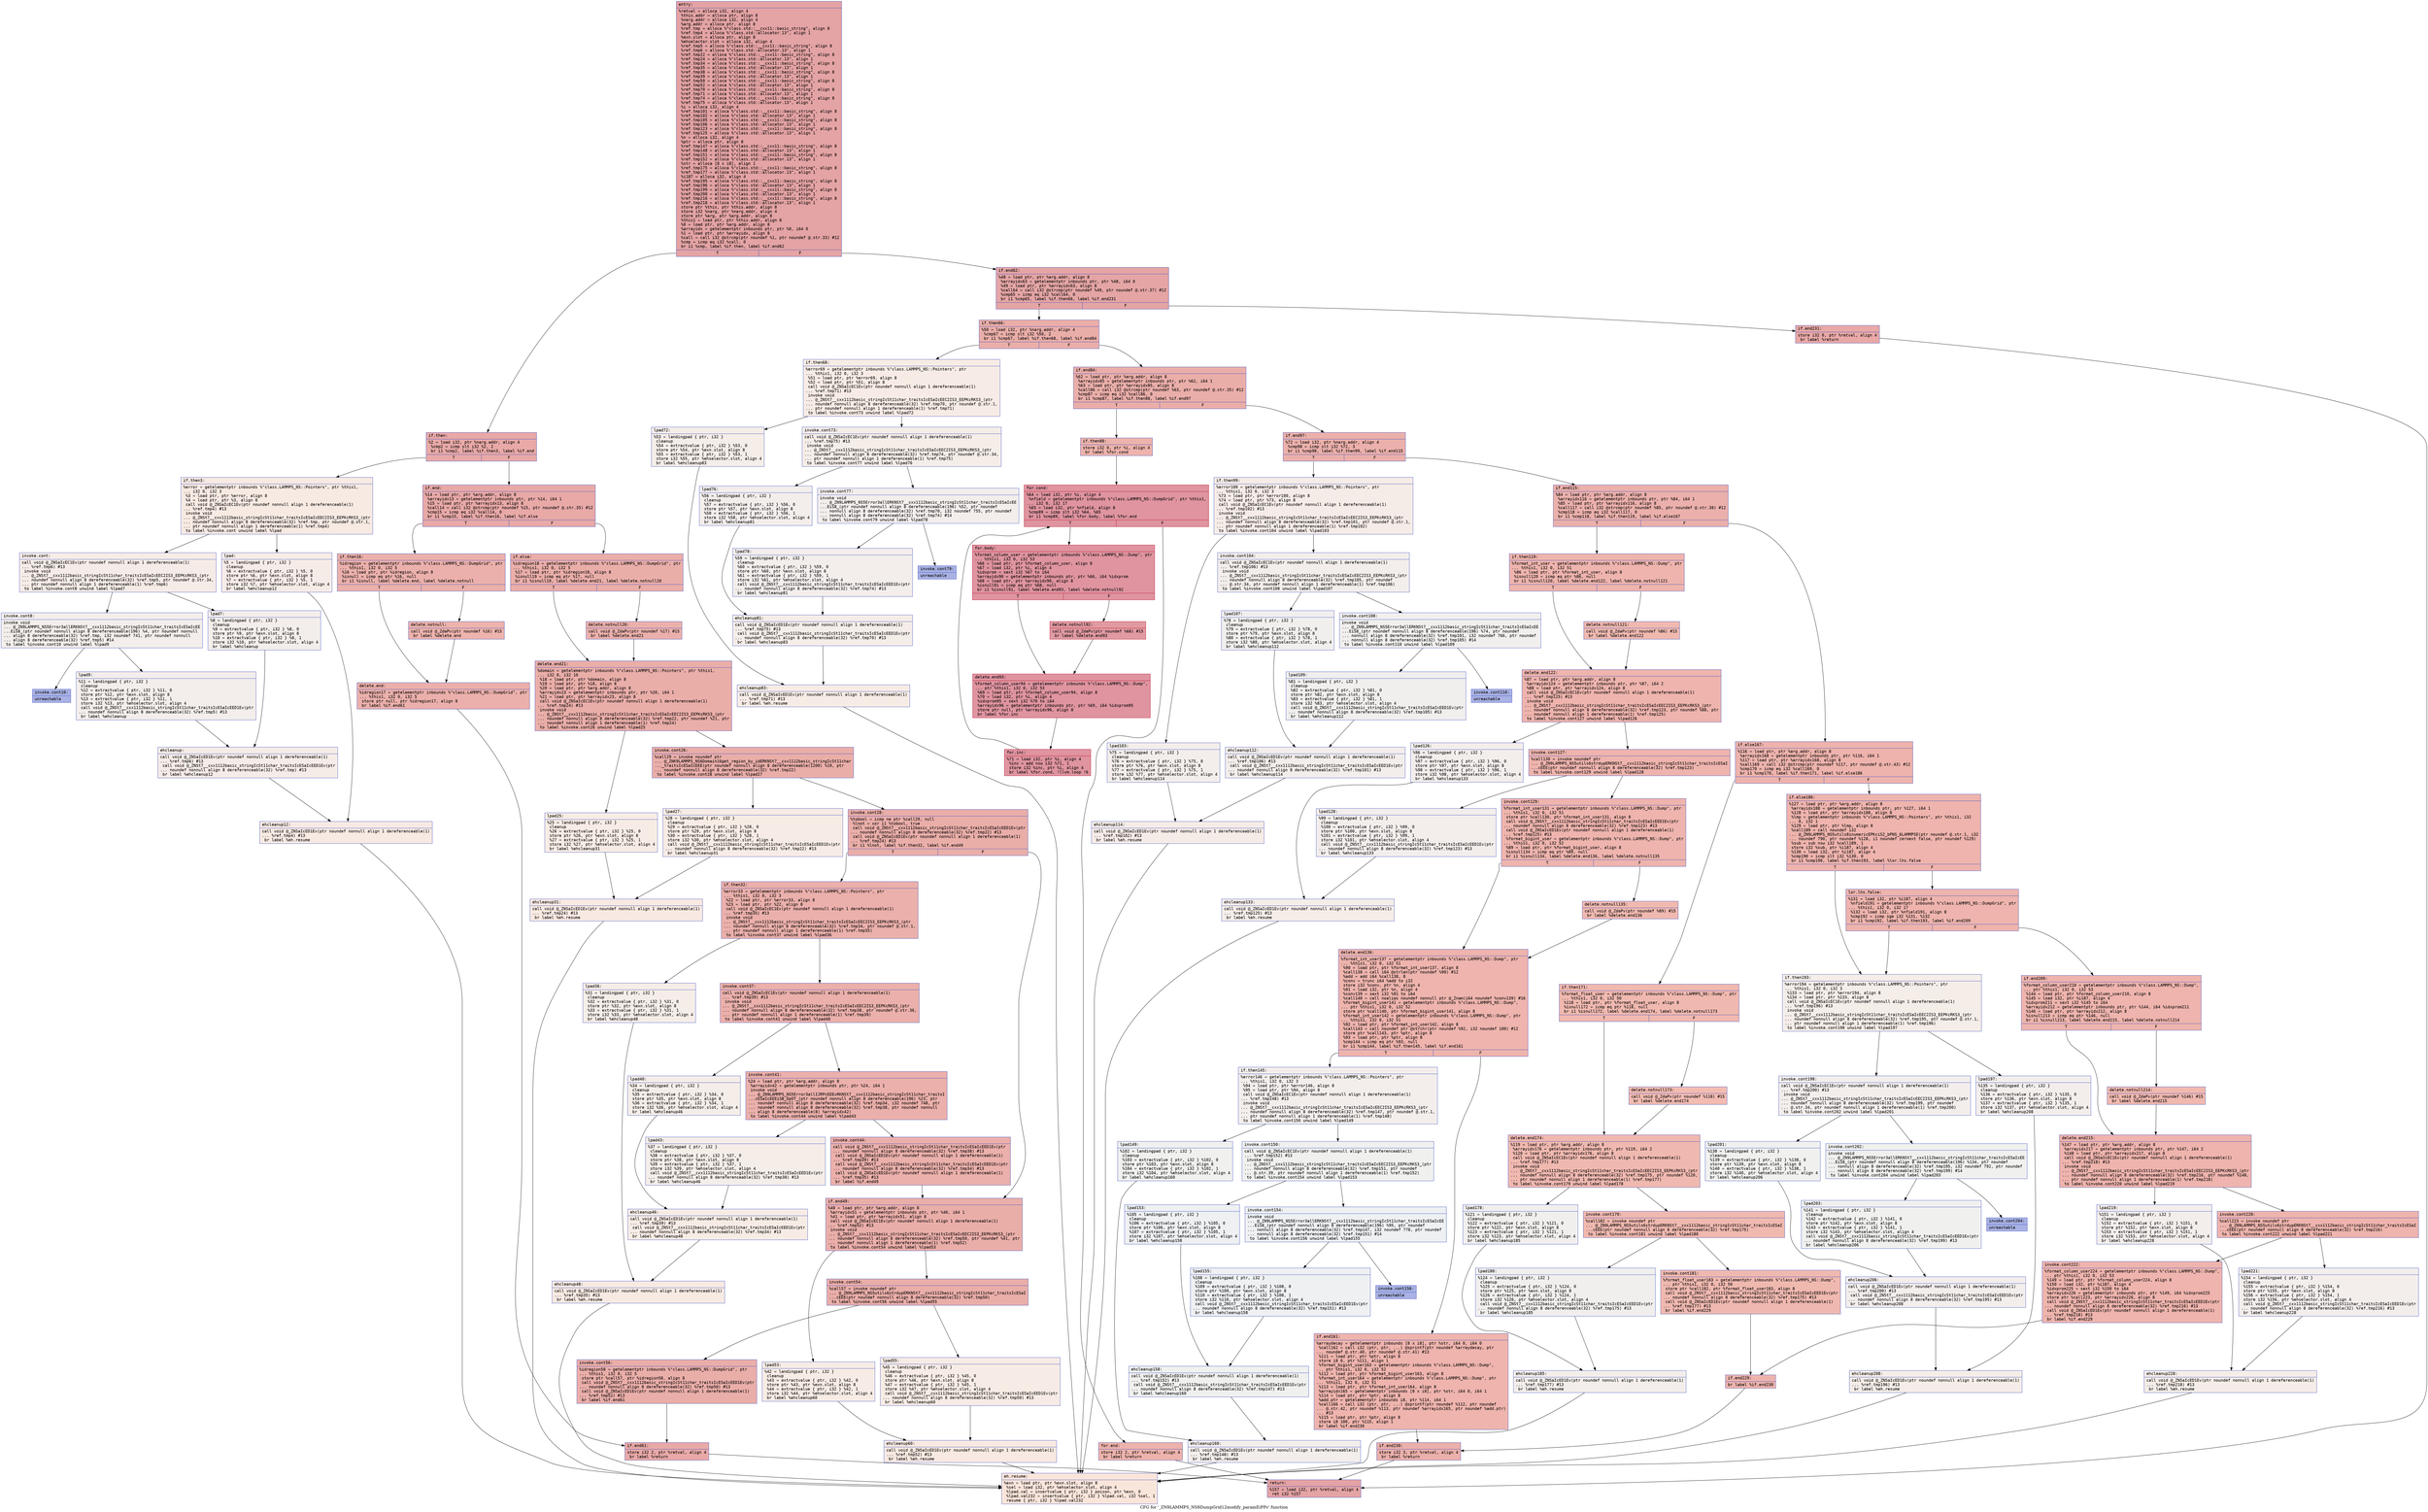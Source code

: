 digraph "CFG for '_ZN9LAMMPS_NS8DumpGrid12modify_paramEiPPc' function" {
	label="CFG for '_ZN9LAMMPS_NS8DumpGrid12modify_paramEiPPc' function";

	Node0x557f62cfb810 [shape=record,color="#3d50c3ff", style=filled, fillcolor="#c32e3170" fontname="Courier",label="{entry:\l|  %retval = alloca i32, align 4\l  %this.addr = alloca ptr, align 8\l  %narg.addr = alloca i32, align 4\l  %arg.addr = alloca ptr, align 8\l  %ref.tmp = alloca %\"class.std::__cxx11::basic_string\", align 8\l  %ref.tmp4 = alloca %\"class.std::allocator.13\", align 1\l  %exn.slot = alloca ptr, align 8\l  %ehselector.slot = alloca i32, align 4\l  %ref.tmp5 = alloca %\"class.std::__cxx11::basic_string\", align 8\l  %ref.tmp6 = alloca %\"class.std::allocator.13\", align 1\l  %ref.tmp22 = alloca %\"class.std::__cxx11::basic_string\", align 8\l  %ref.tmp24 = alloca %\"class.std::allocator.13\", align 1\l  %ref.tmp34 = alloca %\"class.std::__cxx11::basic_string\", align 8\l  %ref.tmp35 = alloca %\"class.std::allocator.13\", align 1\l  %ref.tmp38 = alloca %\"class.std::__cxx11::basic_string\", align 8\l  %ref.tmp39 = alloca %\"class.std::allocator.13\", align 1\l  %ref.tmp50 = alloca %\"class.std::__cxx11::basic_string\", align 8\l  %ref.tmp52 = alloca %\"class.std::allocator.13\", align 1\l  %ref.tmp70 = alloca %\"class.std::__cxx11::basic_string\", align 8\l  %ref.tmp71 = alloca %\"class.std::allocator.13\", align 1\l  %ref.tmp74 = alloca %\"class.std::__cxx11::basic_string\", align 8\l  %ref.tmp75 = alloca %\"class.std::allocator.13\", align 1\l  %i = alloca i32, align 4\l  %ref.tmp101 = alloca %\"class.std::__cxx11::basic_string\", align 8\l  %ref.tmp102 = alloca %\"class.std::allocator.13\", align 1\l  %ref.tmp105 = alloca %\"class.std::__cxx11::basic_string\", align 8\l  %ref.tmp106 = alloca %\"class.std::allocator.13\", align 1\l  %ref.tmp123 = alloca %\"class.std::__cxx11::basic_string\", align 8\l  %ref.tmp125 = alloca %\"class.std::allocator.13\", align 1\l  %n = alloca i32, align 4\l  %ptr = alloca ptr, align 8\l  %ref.tmp147 = alloca %\"class.std::__cxx11::basic_string\", align 8\l  %ref.tmp148 = alloca %\"class.std::allocator.13\", align 1\l  %ref.tmp151 = alloca %\"class.std::__cxx11::basic_string\", align 8\l  %ref.tmp152 = alloca %\"class.std::allocator.13\", align 1\l  %str = alloca [8 x i8], align 1\l  %ref.tmp175 = alloca %\"class.std::__cxx11::basic_string\", align 8\l  %ref.tmp177 = alloca %\"class.std::allocator.13\", align 1\l  %i187 = alloca i32, align 4\l  %ref.tmp195 = alloca %\"class.std::__cxx11::basic_string\", align 8\l  %ref.tmp196 = alloca %\"class.std::allocator.13\", align 1\l  %ref.tmp199 = alloca %\"class.std::__cxx11::basic_string\", align 8\l  %ref.tmp200 = alloca %\"class.std::allocator.13\", align 1\l  %ref.tmp216 = alloca %\"class.std::__cxx11::basic_string\", align 8\l  %ref.tmp218 = alloca %\"class.std::allocator.13\", align 1\l  store ptr %this, ptr %this.addr, align 8\l  store i32 %narg, ptr %narg.addr, align 4\l  store ptr %arg, ptr %arg.addr, align 8\l  %this1 = load ptr, ptr %this.addr, align 8\l  %0 = load ptr, ptr %arg.addr, align 8\l  %arrayidx = getelementptr inbounds ptr, ptr %0, i64 0\l  %1 = load ptr, ptr %arrayidx, align 8\l  %call = call i32 @strcmp(ptr noundef %1, ptr noundef @.str.33) #12\l  %cmp = icmp eq i32 %call, 0\l  br i1 %cmp, label %if.then, label %if.end62\l|{<s0>T|<s1>F}}"];
	Node0x557f62cfb810:s0 -> Node0x557f62cfe200[tooltip="entry -> if.then\nProbability 37.50%" ];
	Node0x557f62cfb810:s1 -> Node0x557f62cfe270[tooltip="entry -> if.end62\nProbability 62.50%" ];
	Node0x557f62cfe200 [shape=record,color="#3d50c3ff", style=filled, fillcolor="#ca3b3770" fontname="Courier",label="{if.then:\l|  %2 = load i32, ptr %narg.addr, align 4\l  %cmp2 = icmp slt i32 %2, 2\l  br i1 %cmp2, label %if.then3, label %if.end\l|{<s0>T|<s1>F}}"];
	Node0x557f62cfe200:s0 -> Node0x557f62cfe4d0[tooltip="if.then -> if.then3\nProbability 0.00%" ];
	Node0x557f62cfe200:s1 -> Node0x557f62cfe550[tooltip="if.then -> if.end\nProbability 100.00%" ];
	Node0x557f62cfe4d0 [shape=record,color="#3d50c3ff", style=filled, fillcolor="#eed0c070" fontname="Courier",label="{if.then3:\l|  %error = getelementptr inbounds %\"class.LAMMPS_NS::Pointers\", ptr %this1,\l... i32 0, i32 3\l  %3 = load ptr, ptr %error, align 8\l  %4 = load ptr, ptr %3, align 8\l  call void @_ZNSaIcEC1Ev(ptr noundef nonnull align 1 dereferenceable(1)\l... %ref.tmp4) #13\l  invoke void\l... @_ZNSt7__cxx1112basic_stringIcSt11char_traitsIcESaIcEEC2IS3_EEPKcRKS3_(ptr\l... noundef nonnull align 8 dereferenceable(32) %ref.tmp, ptr noundef @.str.1,\l... ptr noundef nonnull align 1 dereferenceable(1) %ref.tmp4)\l          to label %invoke.cont unwind label %lpad\l}"];
	Node0x557f62cfe4d0 -> Node0x557f62cfea30[tooltip="if.then3 -> invoke.cont\nProbability 50.00%" ];
	Node0x557f62cfe4d0 -> Node0x557f62cfeab0[tooltip="if.then3 -> lpad\nProbability 50.00%" ];
	Node0x557f62cfea30 [shape=record,color="#3d50c3ff", style=filled, fillcolor="#ead5c970" fontname="Courier",label="{invoke.cont:\l|  call void @_ZNSaIcEC1Ev(ptr noundef nonnull align 1 dereferenceable(1)\l... %ref.tmp6) #13\l  invoke void\l... @_ZNSt7__cxx1112basic_stringIcSt11char_traitsIcESaIcEEC2IS3_EEPKcRKS3_(ptr\l... noundef nonnull align 8 dereferenceable(32) %ref.tmp5, ptr noundef @.str.34,\l... ptr noundef nonnull align 1 dereferenceable(1) %ref.tmp6)\l          to label %invoke.cont8 unwind label %lpad7\l}"];
	Node0x557f62cfea30 -> Node0x557f62cfee30[tooltip="invoke.cont -> invoke.cont8\nProbability 50.00%" ];
	Node0x557f62cfea30 -> Node0x557f62cfee80[tooltip="invoke.cont -> lpad7\nProbability 50.00%" ];
	Node0x557f62cfee30 [shape=record,color="#3d50c3ff", style=filled, fillcolor="#e5d8d170" fontname="Courier",label="{invoke.cont8:\l|  invoke void\l... @_ZN9LAMMPS_NS5Error3allERKNSt7__cxx1112basic_stringIcSt11char_traitsIcESaIcEE\l...EiS8_(ptr noundef nonnull align 8 dereferenceable(196) %4, ptr noundef nonnull\l... align 8 dereferenceable(32) %ref.tmp, i32 noundef 741, ptr noundef nonnull\l... align 8 dereferenceable(32) %ref.tmp5) #14\l          to label %invoke.cont10 unwind label %lpad9\l}"];
	Node0x557f62cfee30 -> Node0x557f62cfede0[tooltip="invoke.cont8 -> invoke.cont10\nProbability 0.00%" ];
	Node0x557f62cfee30 -> Node0x557f62cff1a0[tooltip="invoke.cont8 -> lpad9\nProbability 100.00%" ];
	Node0x557f62cfede0 [shape=record,color="#3d50c3ff", style=filled, fillcolor="#3d50c370" fontname="Courier",label="{invoke.cont10:\l|  unreachable\l}"];
	Node0x557f62cfeab0 [shape=record,color="#3d50c3ff", style=filled, fillcolor="#ead5c970" fontname="Courier",label="{lpad:\l|  %5 = landingpad \{ ptr, i32 \}\l          cleanup\l  %6 = extractvalue \{ ptr, i32 \} %5, 0\l  store ptr %6, ptr %exn.slot, align 8\l  %7 = extractvalue \{ ptr, i32 \} %5, 1\l  store i32 %7, ptr %ehselector.slot, align 4\l  br label %ehcleanup12\l}"];
	Node0x557f62cfeab0 -> Node0x557f62cff760[tooltip="lpad -> ehcleanup12\nProbability 100.00%" ];
	Node0x557f62cfee80 [shape=record,color="#3d50c3ff", style=filled, fillcolor="#e5d8d170" fontname="Courier",label="{lpad7:\l|  %8 = landingpad \{ ptr, i32 \}\l          cleanup\l  %9 = extractvalue \{ ptr, i32 \} %8, 0\l  store ptr %9, ptr %exn.slot, align 8\l  %10 = extractvalue \{ ptr, i32 \} %8, 1\l  store i32 %10, ptr %ehselector.slot, align 4\l  br label %ehcleanup\l}"];
	Node0x557f62cfee80 -> Node0x557f62cffab0[tooltip="lpad7 -> ehcleanup\nProbability 100.00%" ];
	Node0x557f62cff1a0 [shape=record,color="#3d50c3ff", style=filled, fillcolor="#e5d8d170" fontname="Courier",label="{lpad9:\l|  %11 = landingpad \{ ptr, i32 \}\l          cleanup\l  %12 = extractvalue \{ ptr, i32 \} %11, 0\l  store ptr %12, ptr %exn.slot, align 8\l  %13 = extractvalue \{ ptr, i32 \} %11, 1\l  store i32 %13, ptr %ehselector.slot, align 4\l  call void @_ZNSt7__cxx1112basic_stringIcSt11char_traitsIcESaIcEED1Ev(ptr\l... noundef nonnull align 8 dereferenceable(32) %ref.tmp5) #13\l  br label %ehcleanup\l}"];
	Node0x557f62cff1a0 -> Node0x557f62cffab0[tooltip="lpad9 -> ehcleanup\nProbability 100.00%" ];
	Node0x557f62cffab0 [shape=record,color="#3d50c3ff", style=filled, fillcolor="#ead5c970" fontname="Courier",label="{ehcleanup:\l|  call void @_ZNSaIcED1Ev(ptr noundef nonnull align 1 dereferenceable(1)\l... %ref.tmp6) #13\l  call void @_ZNSt7__cxx1112basic_stringIcSt11char_traitsIcESaIcEED1Ev(ptr\l... noundef nonnull align 8 dereferenceable(32) %ref.tmp) #13\l  br label %ehcleanup12\l}"];
	Node0x557f62cffab0 -> Node0x557f62cff760[tooltip="ehcleanup -> ehcleanup12\nProbability 100.00%" ];
	Node0x557f62cff760 [shape=record,color="#3d50c3ff", style=filled, fillcolor="#eed0c070" fontname="Courier",label="{ehcleanup12:\l|  call void @_ZNSaIcED1Ev(ptr noundef nonnull align 1 dereferenceable(1)\l... %ref.tmp4) #13\l  br label %eh.resume\l}"];
	Node0x557f62cff760 -> Node0x557f62d00360[tooltip="ehcleanup12 -> eh.resume\nProbability 100.00%" ];
	Node0x557f62cfe550 [shape=record,color="#3d50c3ff", style=filled, fillcolor="#ca3b3770" fontname="Courier",label="{if.end:\l|  %14 = load ptr, ptr %arg.addr, align 8\l  %arrayidx13 = getelementptr inbounds ptr, ptr %14, i64 1\l  %15 = load ptr, ptr %arrayidx13, align 8\l  %call14 = call i32 @strcmp(ptr noundef %15, ptr noundef @.str.35) #12\l  %cmp15 = icmp eq i32 %call14, 0\l  br i1 %cmp15, label %if.then16, label %if.else\l|{<s0>T|<s1>F}}"];
	Node0x557f62cfe550:s0 -> Node0x557f62d007d0[tooltip="if.end -> if.then16\nProbability 37.50%" ];
	Node0x557f62cfe550:s1 -> Node0x557f62d00850[tooltip="if.end -> if.else\nProbability 62.50%" ];
	Node0x557f62d007d0 [shape=record,color="#3d50c3ff", style=filled, fillcolor="#d24b4070" fontname="Courier",label="{if.then16:\l|  %idregion = getelementptr inbounds %\"class.LAMMPS_NS::DumpGrid\", ptr\l... %this1, i32 0, i32 5\l  %16 = load ptr, ptr %idregion, align 8\l  %isnull = icmp eq ptr %16, null\l  br i1 %isnull, label %delete.end, label %delete.notnull\l|{<s0>T|<s1>F}}"];
	Node0x557f62d007d0:s0 -> Node0x557f62d00b90[tooltip="if.then16 -> delete.end\nProbability 37.50%" ];
	Node0x557f62d007d0:s1 -> Node0x557f62d00c10[tooltip="if.then16 -> delete.notnull\nProbability 62.50%" ];
	Node0x557f62d00c10 [shape=record,color="#3d50c3ff", style=filled, fillcolor="#d6524470" fontname="Courier",label="{delete.notnull:\l|  call void @_ZdaPv(ptr noundef %16) #15\l  br label %delete.end\l}"];
	Node0x557f62d00c10 -> Node0x557f62d00b90[tooltip="delete.notnull -> delete.end\nProbability 100.00%" ];
	Node0x557f62d00b90 [shape=record,color="#3d50c3ff", style=filled, fillcolor="#d24b4070" fontname="Courier",label="{delete.end:\l|  %idregion17 = getelementptr inbounds %\"class.LAMMPS_NS::DumpGrid\", ptr\l... %this1, i32 0, i32 5\l  store ptr null, ptr %idregion17, align 8\l  br label %if.end61\l}"];
	Node0x557f62d00b90 -> Node0x557f62d01070[tooltip="delete.end -> if.end61\nProbability 100.00%" ];
	Node0x557f62d00850 [shape=record,color="#3d50c3ff", style=filled, fillcolor="#d0473d70" fontname="Courier",label="{if.else:\l|  %idregion18 = getelementptr inbounds %\"class.LAMMPS_NS::DumpGrid\", ptr\l... %this1, i32 0, i32 5\l  %17 = load ptr, ptr %idregion18, align 8\l  %isnull19 = icmp eq ptr %17, null\l  br i1 %isnull19, label %delete.end21, label %delete.notnull20\l|{<s0>T|<s1>F}}"];
	Node0x557f62d00850:s0 -> Node0x557f62d01390[tooltip="if.else -> delete.end21\nProbability 37.50%" ];
	Node0x557f62d00850:s1 -> Node0x557f62d01440[tooltip="if.else -> delete.notnull20\nProbability 62.50%" ];
	Node0x557f62d01440 [shape=record,color="#3d50c3ff", style=filled, fillcolor="#d24b4070" fontname="Courier",label="{delete.notnull20:\l|  call void @_ZdaPv(ptr noundef %17) #15\l  br label %delete.end21\l}"];
	Node0x557f62d01440 -> Node0x557f62d01390[tooltip="delete.notnull20 -> delete.end21\nProbability 100.00%" ];
	Node0x557f62d01390 [shape=record,color="#3d50c3ff", style=filled, fillcolor="#d0473d70" fontname="Courier",label="{delete.end21:\l|  %domain = getelementptr inbounds %\"class.LAMMPS_NS::Pointers\", ptr %this1,\l... i32 0, i32 10\l  %18 = load ptr, ptr %domain, align 8\l  %19 = load ptr, ptr %18, align 8\l  %20 = load ptr, ptr %arg.addr, align 8\l  %arrayidx23 = getelementptr inbounds ptr, ptr %20, i64 1\l  %21 = load ptr, ptr %arrayidx23, align 8\l  call void @_ZNSaIcEC1Ev(ptr noundef nonnull align 1 dereferenceable(1)\l... %ref.tmp24) #13\l  invoke void\l... @_ZNSt7__cxx1112basic_stringIcSt11char_traitsIcESaIcEEC2IS3_EEPKcRKS3_(ptr\l... noundef nonnull align 8 dereferenceable(32) %ref.tmp22, ptr noundef %21, ptr\l... noundef nonnull align 1 dereferenceable(1) %ref.tmp24)\l          to label %invoke.cont26 unwind label %lpad25\l}"];
	Node0x557f62d01390 -> Node0x557f62d01c00[tooltip="delete.end21 -> invoke.cont26\nProbability 100.00%" ];
	Node0x557f62d01390 -> Node0x557f62d01c50[tooltip="delete.end21 -> lpad25\nProbability 0.00%" ];
	Node0x557f62d01c00 [shape=record,color="#3d50c3ff", style=filled, fillcolor="#d0473d70" fontname="Courier",label="{invoke.cont26:\l|  %call29 = invoke noundef ptr\l... @_ZNK9LAMMPS_NS6Domain16get_region_by_idERKNSt7__cxx1112basic_stringIcSt11char\l..._traitsIcESaIcEEE(ptr noundef nonnull align 8 dereferenceable(1200) %19, ptr\l... noundef nonnull align 8 dereferenceable(32) %ref.tmp22)\l          to label %invoke.cont28 unwind label %lpad27\l}"];
	Node0x557f62d01c00 -> Node0x557f62d01bb0[tooltip="invoke.cont26 -> invoke.cont28\nProbability 100.00%" ];
	Node0x557f62d01c00 -> Node0x557f62d01ef0[tooltip="invoke.cont26 -> lpad27\nProbability 0.00%" ];
	Node0x557f62d01bb0 [shape=record,color="#3d50c3ff", style=filled, fillcolor="#d0473d70" fontname="Courier",label="{invoke.cont28:\l|  %tobool = icmp ne ptr %call29, null\l  %lnot = xor i1 %tobool, true\l  call void @_ZNSt7__cxx1112basic_stringIcSt11char_traitsIcESaIcEED1Ev(ptr\l... noundef nonnull align 8 dereferenceable(32) %ref.tmp22) #13\l  call void @_ZNSaIcED1Ev(ptr noundef nonnull align 1 dereferenceable(1)\l... %ref.tmp24) #13\l  br i1 %lnot, label %if.then32, label %if.end49\l|{<s0>T|<s1>F}}"];
	Node0x557f62d01bb0:s0 -> Node0x557f62d02500[tooltip="invoke.cont28 -> if.then32\nProbability 50.00%" ];
	Node0x557f62d01bb0:s1 -> Node0x557f62d02580[tooltip="invoke.cont28 -> if.end49\nProbability 50.00%" ];
	Node0x557f62d02500 [shape=record,color="#3d50c3ff", style=filled, fillcolor="#d24b4070" fontname="Courier",label="{if.then32:\l|  %error33 = getelementptr inbounds %\"class.LAMMPS_NS::Pointers\", ptr\l... %this1, i32 0, i32 3\l  %22 = load ptr, ptr %error33, align 8\l  %23 = load ptr, ptr %22, align 8\l  call void @_ZNSaIcEC1Ev(ptr noundef nonnull align 1 dereferenceable(1)\l... %ref.tmp35) #13\l  invoke void\l... @_ZNSt7__cxx1112basic_stringIcSt11char_traitsIcESaIcEEC2IS3_EEPKcRKS3_(ptr\l... noundef nonnull align 8 dereferenceable(32) %ref.tmp34, ptr noundef @.str.1,\l... ptr noundef nonnull align 1 dereferenceable(1) %ref.tmp35)\l          to label %invoke.cont37 unwind label %lpad36\l}"];
	Node0x557f62d02500 -> Node0x557f62d02a50[tooltip="if.then32 -> invoke.cont37\nProbability 100.00%" ];
	Node0x557f62d02500 -> Node0x557f62d02ad0[tooltip="if.then32 -> lpad36\nProbability 0.00%" ];
	Node0x557f62d02a50 [shape=record,color="#3d50c3ff", style=filled, fillcolor="#d24b4070" fontname="Courier",label="{invoke.cont37:\l|  call void @_ZNSaIcEC1Ev(ptr noundef nonnull align 1 dereferenceable(1)\l... %ref.tmp39) #13\l  invoke void\l... @_ZNSt7__cxx1112basic_stringIcSt11char_traitsIcESaIcEEC2IS3_EEPKcRKS3_(ptr\l... noundef nonnull align 8 dereferenceable(32) %ref.tmp38, ptr noundef @.str.36,\l... ptr noundef nonnull align 1 dereferenceable(1) %ref.tmp39)\l          to label %invoke.cont41 unwind label %lpad40\l}"];
	Node0x557f62d02a50 -> Node0x557f62cfdc80[tooltip="invoke.cont37 -> invoke.cont41\nProbability 100.00%" ];
	Node0x557f62d02a50 -> Node0x557f62cfdcd0[tooltip="invoke.cont37 -> lpad40\nProbability 0.00%" ];
	Node0x557f62cfdc80 [shape=record,color="#3d50c3ff", style=filled, fillcolor="#d24b4070" fontname="Courier",label="{invoke.cont41:\l|  %24 = load ptr, ptr %arg.addr, align 8\l  %arrayidx42 = getelementptr inbounds ptr, ptr %24, i64 1\l  invoke void\l... @_ZN9LAMMPS_NS5Error3allIJRPcEEEvRKNSt7__cxx1112basic_stringIcSt11char_traitsI\l...cESaIcEEEiSB_DpOT_(ptr noundef nonnull align 8 dereferenceable(196) %23, ptr\l... noundef nonnull align 8 dereferenceable(32) %ref.tmp34, i32 noundef 748, ptr\l... noundef nonnull align 8 dereferenceable(32) %ref.tmp38, ptr noundef nonnull\l... align 8 dereferenceable(8) %arrayidx42)\l          to label %invoke.cont44 unwind label %lpad43\l}"];
	Node0x557f62cfdc80 -> Node0x557f62cfdc30[tooltip="invoke.cont41 -> invoke.cont44\nProbability 100.00%" ];
	Node0x557f62cfdc80 -> Node0x557f62d038c0[tooltip="invoke.cont41 -> lpad43\nProbability 0.00%" ];
	Node0x557f62cfdc30 [shape=record,color="#3d50c3ff", style=filled, fillcolor="#d24b4070" fontname="Courier",label="{invoke.cont44:\l|  call void @_ZNSt7__cxx1112basic_stringIcSt11char_traitsIcESaIcEED1Ev(ptr\l... noundef nonnull align 8 dereferenceable(32) %ref.tmp38) #13\l  call void @_ZNSaIcED1Ev(ptr noundef nonnull align 1 dereferenceable(1)\l... %ref.tmp39) #13\l  call void @_ZNSt7__cxx1112basic_stringIcSt11char_traitsIcESaIcEED1Ev(ptr\l... noundef nonnull align 8 dereferenceable(32) %ref.tmp34) #13\l  call void @_ZNSaIcED1Ev(ptr noundef nonnull align 1 dereferenceable(1)\l... %ref.tmp35) #13\l  br label %if.end49\l}"];
	Node0x557f62cfdc30 -> Node0x557f62d02580[tooltip="invoke.cont44 -> if.end49\nProbability 100.00%" ];
	Node0x557f62d01c50 [shape=record,color="#3d50c3ff", style=filled, fillcolor="#ecd3c570" fontname="Courier",label="{lpad25:\l|  %25 = landingpad \{ ptr, i32 \}\l          cleanup\l  %26 = extractvalue \{ ptr, i32 \} %25, 0\l  store ptr %26, ptr %exn.slot, align 8\l  %27 = extractvalue \{ ptr, i32 \} %25, 1\l  store i32 %27, ptr %ehselector.slot, align 4\l  br label %ehcleanup31\l}"];
	Node0x557f62d01c50 -> Node0x557f62d041f0[tooltip="lpad25 -> ehcleanup31\nProbability 100.00%" ];
	Node0x557f62d01ef0 [shape=record,color="#3d50c3ff", style=filled, fillcolor="#ecd3c570" fontname="Courier",label="{lpad27:\l|  %28 = landingpad \{ ptr, i32 \}\l          cleanup\l  %29 = extractvalue \{ ptr, i32 \} %28, 0\l  store ptr %29, ptr %exn.slot, align 8\l  %30 = extractvalue \{ ptr, i32 \} %28, 1\l  store i32 %30, ptr %ehselector.slot, align 4\l  call void @_ZNSt7__cxx1112basic_stringIcSt11char_traitsIcESaIcEED1Ev(ptr\l... noundef nonnull align 8 dereferenceable(32) %ref.tmp22) #13\l  br label %ehcleanup31\l}"];
	Node0x557f62d01ef0 -> Node0x557f62d041f0[tooltip="lpad27 -> ehcleanup31\nProbability 100.00%" ];
	Node0x557f62d041f0 [shape=record,color="#3d50c3ff", style=filled, fillcolor="#efcebd70" fontname="Courier",label="{ehcleanup31:\l|  call void @_ZNSaIcED1Ev(ptr noundef nonnull align 1 dereferenceable(1)\l... %ref.tmp24) #13\l  br label %eh.resume\l}"];
	Node0x557f62d041f0 -> Node0x557f62d00360[tooltip="ehcleanup31 -> eh.resume\nProbability 100.00%" ];
	Node0x557f62d02ad0 [shape=record,color="#3d50c3ff", style=filled, fillcolor="#e8d6cc70" fontname="Courier",label="{lpad36:\l|  %31 = landingpad \{ ptr, i32 \}\l          cleanup\l  %32 = extractvalue \{ ptr, i32 \} %31, 0\l  store ptr %32, ptr %exn.slot, align 8\l  %33 = extractvalue \{ ptr, i32 \} %31, 1\l  store i32 %33, ptr %ehselector.slot, align 4\l  br label %ehcleanup48\l}"];
	Node0x557f62d02ad0 -> Node0x557f62d04a70[tooltip="lpad36 -> ehcleanup48\nProbability 100.00%" ];
	Node0x557f62cfdcd0 [shape=record,color="#3d50c3ff", style=filled, fillcolor="#e8d6cc70" fontname="Courier",label="{lpad40:\l|  %34 = landingpad \{ ptr, i32 \}\l          cleanup\l  %35 = extractvalue \{ ptr, i32 \} %34, 0\l  store ptr %35, ptr %exn.slot, align 8\l  %36 = extractvalue \{ ptr, i32 \} %34, 1\l  store i32 %36, ptr %ehselector.slot, align 4\l  br label %ehcleanup46\l}"];
	Node0x557f62cfdcd0 -> Node0x557f62d04de0[tooltip="lpad40 -> ehcleanup46\nProbability 100.00%" ];
	Node0x557f62d038c0 [shape=record,color="#3d50c3ff", style=filled, fillcolor="#e8d6cc70" fontname="Courier",label="{lpad43:\l|  %37 = landingpad \{ ptr, i32 \}\l          cleanup\l  %38 = extractvalue \{ ptr, i32 \} %37, 0\l  store ptr %38, ptr %exn.slot, align 8\l  %39 = extractvalue \{ ptr, i32 \} %37, 1\l  store i32 %39, ptr %ehselector.slot, align 4\l  call void @_ZNSt7__cxx1112basic_stringIcSt11char_traitsIcESaIcEED1Ev(ptr\l... noundef nonnull align 8 dereferenceable(32) %ref.tmp38) #13\l  br label %ehcleanup46\l}"];
	Node0x557f62d038c0 -> Node0x557f62d04de0[tooltip="lpad43 -> ehcleanup46\nProbability 100.00%" ];
	Node0x557f62d04de0 [shape=record,color="#3d50c3ff", style=filled, fillcolor="#ecd3c570" fontname="Courier",label="{ehcleanup46:\l|  call void @_ZNSaIcED1Ev(ptr noundef nonnull align 1 dereferenceable(1)\l... %ref.tmp39) #13\l  call void @_ZNSt7__cxx1112basic_stringIcSt11char_traitsIcESaIcEED1Ev(ptr\l... noundef nonnull align 8 dereferenceable(32) %ref.tmp34) #13\l  br label %ehcleanup48\l}"];
	Node0x557f62d04de0 -> Node0x557f62d04a70[tooltip="ehcleanup46 -> ehcleanup48\nProbability 100.00%" ];
	Node0x557f62d04a70 [shape=record,color="#3d50c3ff", style=filled, fillcolor="#eed0c070" fontname="Courier",label="{ehcleanup48:\l|  call void @_ZNSaIcED1Ev(ptr noundef nonnull align 1 dereferenceable(1)\l... %ref.tmp35) #13\l  br label %eh.resume\l}"];
	Node0x557f62d04a70 -> Node0x557f62d00360[tooltip="ehcleanup48 -> eh.resume\nProbability 100.00%" ];
	Node0x557f62d02580 [shape=record,color="#3d50c3ff", style=filled, fillcolor="#d0473d70" fontname="Courier",label="{if.end49:\l|  %40 = load ptr, ptr %arg.addr, align 8\l  %arrayidx51 = getelementptr inbounds ptr, ptr %40, i64 1\l  %41 = load ptr, ptr %arrayidx51, align 8\l  call void @_ZNSaIcEC1Ev(ptr noundef nonnull align 1 dereferenceable(1)\l... %ref.tmp52) #13\l  invoke void\l... @_ZNSt7__cxx1112basic_stringIcSt11char_traitsIcESaIcEEC2IS3_EEPKcRKS3_(ptr\l... noundef nonnull align 8 dereferenceable(32) %ref.tmp50, ptr noundef %41, ptr\l... noundef nonnull align 1 dereferenceable(1) %ref.tmp52)\l          to label %invoke.cont54 unwind label %lpad53\l}"];
	Node0x557f62d02580 -> Node0x557f62d05a60[tooltip="if.end49 -> invoke.cont54\nProbability 100.00%" ];
	Node0x557f62d02580 -> Node0x557f62d05ae0[tooltip="if.end49 -> lpad53\nProbability 0.00%" ];
	Node0x557f62d05a60 [shape=record,color="#3d50c3ff", style=filled, fillcolor="#d0473d70" fontname="Courier",label="{invoke.cont54:\l|  %call57 = invoke noundef ptr\l... @_ZN9LAMMPS_NS5utils6strdupERKNSt7__cxx1112basic_stringIcSt11char_traitsIcESaI\l...cEEE(ptr noundef nonnull align 8 dereferenceable(32) %ref.tmp50)\l          to label %invoke.cont56 unwind label %lpad55\l}"];
	Node0x557f62d05a60 -> Node0x557f62d05a10[tooltip="invoke.cont54 -> invoke.cont56\nProbability 100.00%" ];
	Node0x557f62d05a60 -> Node0x557f62d05d10[tooltip="invoke.cont54 -> lpad55\nProbability 0.00%" ];
	Node0x557f62d05a10 [shape=record,color="#3d50c3ff", style=filled, fillcolor="#d0473d70" fontname="Courier",label="{invoke.cont56:\l|  %idregion58 = getelementptr inbounds %\"class.LAMMPS_NS::DumpGrid\", ptr\l... %this1, i32 0, i32 5\l  store ptr %call57, ptr %idregion58, align 8\l  call void @_ZNSt7__cxx1112basic_stringIcSt11char_traitsIcESaIcEED1Ev(ptr\l... noundef nonnull align 8 dereferenceable(32) %ref.tmp50) #13\l  call void @_ZNSaIcED1Ev(ptr noundef nonnull align 1 dereferenceable(1)\l... %ref.tmp52) #13\l  br label %if.end61\l}"];
	Node0x557f62d05a10 -> Node0x557f62d01070[tooltip="invoke.cont56 -> if.end61\nProbability 100.00%" ];
	Node0x557f62d05ae0 [shape=record,color="#3d50c3ff", style=filled, fillcolor="#ecd3c570" fontname="Courier",label="{lpad53:\l|  %42 = landingpad \{ ptr, i32 \}\l          cleanup\l  %43 = extractvalue \{ ptr, i32 \} %42, 0\l  store ptr %43, ptr %exn.slot, align 8\l  %44 = extractvalue \{ ptr, i32 \} %42, 1\l  store i32 %44, ptr %ehselector.slot, align 4\l  br label %ehcleanup60\l}"];
	Node0x557f62d05ae0 -> Node0x557f62d06540[tooltip="lpad53 -> ehcleanup60\nProbability 100.00%" ];
	Node0x557f62d05d10 [shape=record,color="#3d50c3ff", style=filled, fillcolor="#ecd3c570" fontname="Courier",label="{lpad55:\l|  %45 = landingpad \{ ptr, i32 \}\l          cleanup\l  %46 = extractvalue \{ ptr, i32 \} %45, 0\l  store ptr %46, ptr %exn.slot, align 8\l  %47 = extractvalue \{ ptr, i32 \} %45, 1\l  store i32 %47, ptr %ehselector.slot, align 4\l  call void @_ZNSt7__cxx1112basic_stringIcSt11char_traitsIcESaIcEED1Ev(ptr\l... noundef nonnull align 8 dereferenceable(32) %ref.tmp50) #13\l  br label %ehcleanup60\l}"];
	Node0x557f62d05d10 -> Node0x557f62d06540[tooltip="lpad55 -> ehcleanup60\nProbability 100.00%" ];
	Node0x557f62d06540 [shape=record,color="#3d50c3ff", style=filled, fillcolor="#efcebd70" fontname="Courier",label="{ehcleanup60:\l|  call void @_ZNSaIcED1Ev(ptr noundef nonnull align 1 dereferenceable(1)\l... %ref.tmp52) #13\l  br label %eh.resume\l}"];
	Node0x557f62d06540 -> Node0x557f62d00360[tooltip="ehcleanup60 -> eh.resume\nProbability 100.00%" ];
	Node0x557f62d01070 [shape=record,color="#3d50c3ff", style=filled, fillcolor="#ca3b3770" fontname="Courier",label="{if.end61:\l|  store i32 2, ptr %retval, align 4\l  br label %return\l}"];
	Node0x557f62d01070 -> Node0x557f62d07480[tooltip="if.end61 -> return\nProbability 100.00%" ];
	Node0x557f62cfe270 [shape=record,color="#3d50c3ff", style=filled, fillcolor="#c5333470" fontname="Courier",label="{if.end62:\l|  %48 = load ptr, ptr %arg.addr, align 8\l  %arrayidx63 = getelementptr inbounds ptr, ptr %48, i64 0\l  %49 = load ptr, ptr %arrayidx63, align 8\l  %call64 = call i32 @strcmp(ptr noundef %49, ptr noundef @.str.37) #12\l  %cmp65 = icmp eq i32 %call64, 0\l  br i1 %cmp65, label %if.then66, label %if.end231\l|{<s0>T|<s1>F}}"];
	Node0x557f62cfe270:s0 -> Node0x557f62d078e0[tooltip="if.end62 -> if.then66\nProbability 37.50%" ];
	Node0x557f62cfe270:s1 -> Node0x557f62d07960[tooltip="if.end62 -> if.end231\nProbability 62.50%" ];
	Node0x557f62d078e0 [shape=record,color="#3d50c3ff", style=filled, fillcolor="#d0473d70" fontname="Courier",label="{if.then66:\l|  %50 = load i32, ptr %narg.addr, align 4\l  %cmp67 = icmp slt i32 %50, 2\l  br i1 %cmp67, label %if.then68, label %if.end84\l|{<s0>T|<s1>F}}"];
	Node0x557f62d078e0:s0 -> Node0x557f62d07bc0[tooltip="if.then66 -> if.then68\nProbability 0.00%" ];
	Node0x557f62d078e0:s1 -> Node0x557f62d07c40[tooltip="if.then66 -> if.end84\nProbability 100.00%" ];
	Node0x557f62d07bc0 [shape=record,color="#3d50c3ff", style=filled, fillcolor="#ecd3c570" fontname="Courier",label="{if.then68:\l|  %error69 = getelementptr inbounds %\"class.LAMMPS_NS::Pointers\", ptr\l... %this1, i32 0, i32 3\l  %51 = load ptr, ptr %error69, align 8\l  %52 = load ptr, ptr %51, align 8\l  call void @_ZNSaIcEC1Ev(ptr noundef nonnull align 1 dereferenceable(1)\l... %ref.tmp71) #13\l  invoke void\l... @_ZNSt7__cxx1112basic_stringIcSt11char_traitsIcESaIcEEC2IS3_EEPKcRKS3_(ptr\l... noundef nonnull align 8 dereferenceable(32) %ref.tmp70, ptr noundef @.str.1,\l... ptr noundef nonnull align 1 dereferenceable(1) %ref.tmp71)\l          to label %invoke.cont73 unwind label %lpad72\l}"];
	Node0x557f62d07bc0 -> Node0x557f62d080d0[tooltip="if.then68 -> invoke.cont73\nProbability 50.00%" ];
	Node0x557f62d07bc0 -> Node0x557f62d08150[tooltip="if.then68 -> lpad72\nProbability 50.00%" ];
	Node0x557f62d080d0 [shape=record,color="#3d50c3ff", style=filled, fillcolor="#e8d6cc70" fontname="Courier",label="{invoke.cont73:\l|  call void @_ZNSaIcEC1Ev(ptr noundef nonnull align 1 dereferenceable(1)\l... %ref.tmp75) #13\l  invoke void\l... @_ZNSt7__cxx1112basic_stringIcSt11char_traitsIcESaIcEEC2IS3_EEPKcRKS3_(ptr\l... noundef nonnull align 8 dereferenceable(32) %ref.tmp74, ptr noundef @.str.34,\l... ptr noundef nonnull align 1 dereferenceable(1) %ref.tmp75)\l          to label %invoke.cont77 unwind label %lpad76\l}"];
	Node0x557f62d080d0 -> Node0x557f62d08470[tooltip="invoke.cont73 -> invoke.cont77\nProbability 50.00%" ];
	Node0x557f62d080d0 -> Node0x557f62d084c0[tooltip="invoke.cont73 -> lpad76\nProbability 50.00%" ];
	Node0x557f62d08470 [shape=record,color="#3d50c3ff", style=filled, fillcolor="#e3d9d370" fontname="Courier",label="{invoke.cont77:\l|  invoke void\l... @_ZN9LAMMPS_NS5Error3allERKNSt7__cxx1112basic_stringIcSt11char_traitsIcESaIcEE\l...EiS8_(ptr noundef nonnull align 8 dereferenceable(196) %52, ptr noundef\l... nonnull align 8 dereferenceable(32) %ref.tmp70, i32 noundef 755, ptr noundef\l... nonnull align 8 dereferenceable(32) %ref.tmp74) #14\l          to label %invoke.cont79 unwind label %lpad78\l}"];
	Node0x557f62d08470 -> Node0x557f62d08420[tooltip="invoke.cont77 -> invoke.cont79\nProbability 0.00%" ];
	Node0x557f62d08470 -> Node0x557f62d087e0[tooltip="invoke.cont77 -> lpad78\nProbability 100.00%" ];
	Node0x557f62d08420 [shape=record,color="#3d50c3ff", style=filled, fillcolor="#3d50c370" fontname="Courier",label="{invoke.cont79:\l|  unreachable\l}"];
	Node0x557f62d08150 [shape=record,color="#3d50c3ff", style=filled, fillcolor="#e8d6cc70" fontname="Courier",label="{lpad72:\l|  %53 = landingpad \{ ptr, i32 \}\l          cleanup\l  %54 = extractvalue \{ ptr, i32 \} %53, 0\l  store ptr %54, ptr %exn.slot, align 8\l  %55 = extractvalue \{ ptr, i32 \} %53, 1\l  store i32 %55, ptr %ehselector.slot, align 4\l  br label %ehcleanup83\l}"];
	Node0x557f62d08150 -> Node0x557f62d08da0[tooltip="lpad72 -> ehcleanup83\nProbability 100.00%" ];
	Node0x557f62d084c0 [shape=record,color="#3d50c3ff", style=filled, fillcolor="#e3d9d370" fontname="Courier",label="{lpad76:\l|  %56 = landingpad \{ ptr, i32 \}\l          cleanup\l  %57 = extractvalue \{ ptr, i32 \} %56, 0\l  store ptr %57, ptr %exn.slot, align 8\l  %58 = extractvalue \{ ptr, i32 \} %56, 1\l  store i32 %58, ptr %ehselector.slot, align 4\l  br label %ehcleanup81\l}"];
	Node0x557f62d084c0 -> Node0x557f62d090f0[tooltip="lpad76 -> ehcleanup81\nProbability 100.00%" ];
	Node0x557f62d087e0 [shape=record,color="#3d50c3ff", style=filled, fillcolor="#e3d9d370" fontname="Courier",label="{lpad78:\l|  %59 = landingpad \{ ptr, i32 \}\l          cleanup\l  %60 = extractvalue \{ ptr, i32 \} %59, 0\l  store ptr %60, ptr %exn.slot, align 8\l  %61 = extractvalue \{ ptr, i32 \} %59, 1\l  store i32 %61, ptr %ehselector.slot, align 4\l  call void @_ZNSt7__cxx1112basic_stringIcSt11char_traitsIcESaIcEED1Ev(ptr\l... noundef nonnull align 8 dereferenceable(32) %ref.tmp74) #13\l  br label %ehcleanup81\l}"];
	Node0x557f62d087e0 -> Node0x557f62d090f0[tooltip="lpad78 -> ehcleanup81\nProbability 100.00%" ];
	Node0x557f62d090f0 [shape=record,color="#3d50c3ff", style=filled, fillcolor="#e8d6cc70" fontname="Courier",label="{ehcleanup81:\l|  call void @_ZNSaIcED1Ev(ptr noundef nonnull align 1 dereferenceable(1)\l... %ref.tmp75) #13\l  call void @_ZNSt7__cxx1112basic_stringIcSt11char_traitsIcESaIcEED1Ev(ptr\l... noundef nonnull align 8 dereferenceable(32) %ref.tmp70) #13\l  br label %ehcleanup83\l}"];
	Node0x557f62d090f0 -> Node0x557f62d08da0[tooltip="ehcleanup81 -> ehcleanup83\nProbability 100.00%" ];
	Node0x557f62d08da0 [shape=record,color="#3d50c3ff", style=filled, fillcolor="#ecd3c570" fontname="Courier",label="{ehcleanup83:\l|  call void @_ZNSaIcED1Ev(ptr noundef nonnull align 1 dereferenceable(1)\l... %ref.tmp71) #13\l  br label %eh.resume\l}"];
	Node0x557f62d08da0 -> Node0x557f62d00360[tooltip="ehcleanup83 -> eh.resume\nProbability 100.00%" ];
	Node0x557f62d07c40 [shape=record,color="#3d50c3ff", style=filled, fillcolor="#d0473d70" fontname="Courier",label="{if.end84:\l|  %62 = load ptr, ptr %arg.addr, align 8\l  %arrayidx85 = getelementptr inbounds ptr, ptr %62, i64 1\l  %63 = load ptr, ptr %arrayidx85, align 8\l  %call86 = call i32 @strcmp(ptr noundef %63, ptr noundef @.str.35) #12\l  %cmp87 = icmp eq i32 %call86, 0\l  br i1 %cmp87, label %if.then88, label %if.end97\l|{<s0>T|<s1>F}}"];
	Node0x557f62d07c40:s0 -> Node0x557f62d09d90[tooltip="if.end84 -> if.then88\nProbability 37.50%" ];
	Node0x557f62d07c40:s1 -> Node0x557f62d09e10[tooltip="if.end84 -> if.end97\nProbability 62.50%" ];
	Node0x557f62d09d90 [shape=record,color="#3d50c3ff", style=filled, fillcolor="#d6524470" fontname="Courier",label="{if.then88:\l|  store i32 0, ptr %i, align 4\l  br label %for.cond\l}"];
	Node0x557f62d09d90 -> Node0x557f62d09fe0[tooltip="if.then88 -> for.cond\nProbability 100.00%" ];
	Node0x557f62d09fe0 [shape=record,color="#b70d28ff", style=filled, fillcolor="#b70d2870" fontname="Courier",label="{for.cond:\l|  %64 = load i32, ptr %i, align 4\l  %nfield = getelementptr inbounds %\"class.LAMMPS_NS::DumpGrid\", ptr %this1,\l... i32 0, i32 17\l  %65 = load i32, ptr %nfield, align 8\l  %cmp89 = icmp slt i32 %64, %65\l  br i1 %cmp89, label %for.body, label %for.end\l|{<s0>T|<s1>F}}"];
	Node0x557f62d09fe0:s0 -> Node0x557f62d0a360[tooltip="for.cond -> for.body\nProbability 96.88%" ];
	Node0x557f62d09fe0:s1 -> Node0x557f62d0a3e0[tooltip="for.cond -> for.end\nProbability 3.12%" ];
	Node0x557f62d0a360 [shape=record,color="#b70d28ff", style=filled, fillcolor="#b70d2870" fontname="Courier",label="{for.body:\l|  %format_column_user = getelementptr inbounds %\"class.LAMMPS_NS::Dump\", ptr\l... %this1, i32 0, i32 53\l  %66 = load ptr, ptr %format_column_user, align 8\l  %67 = load i32, ptr %i, align 4\l  %idxprom = sext i32 %67 to i64\l  %arrayidx90 = getelementptr inbounds ptr, ptr %66, i64 %idxprom\l  %68 = load ptr, ptr %arrayidx90, align 8\l  %isnull91 = icmp eq ptr %68, null\l  br i1 %isnull91, label %delete.end93, label %delete.notnull92\l|{<s0>T|<s1>F}}"];
	Node0x557f62d0a360:s0 -> Node0x557f62d0a9c0[tooltip="for.body -> delete.end93\nProbability 37.50%" ];
	Node0x557f62d0a360:s1 -> Node0x557f62d0aa70[tooltip="for.body -> delete.notnull92\nProbability 62.50%" ];
	Node0x557f62d0aa70 [shape=record,color="#b70d28ff", style=filled, fillcolor="#bb1b2c70" fontname="Courier",label="{delete.notnull92:\l|  call void @_ZdaPv(ptr noundef %68) #15\l  br label %delete.end93\l}"];
	Node0x557f62d0aa70 -> Node0x557f62d0a9c0[tooltip="delete.notnull92 -> delete.end93\nProbability 100.00%" ];
	Node0x557f62d0a9c0 [shape=record,color="#b70d28ff", style=filled, fillcolor="#b70d2870" fontname="Courier",label="{delete.end93:\l|  %format_column_user94 = getelementptr inbounds %\"class.LAMMPS_NS::Dump\",\l... ptr %this1, i32 0, i32 53\l  %69 = load ptr, ptr %format_column_user94, align 8\l  %70 = load i32, ptr %i, align 4\l  %idxprom95 = sext i32 %70 to i64\l  %arrayidx96 = getelementptr inbounds ptr, ptr %69, i64 %idxprom95\l  store ptr null, ptr %arrayidx96, align 8\l  br label %for.inc\l}"];
	Node0x557f62d0a9c0 -> Node0x557f62d0b110[tooltip="delete.end93 -> for.inc\nProbability 100.00%" ];
	Node0x557f62d0b110 [shape=record,color="#b70d28ff", style=filled, fillcolor="#b70d2870" fontname="Courier",label="{for.inc:\l|  %71 = load i32, ptr %i, align 4\l  %inc = add nsw i32 %71, 1\l  store i32 %inc, ptr %i, align 4\l  br label %for.cond, !llvm.loop !6\l}"];
	Node0x557f62d0b110 -> Node0x557f62d09fe0[tooltip="for.inc -> for.cond\nProbability 100.00%" ];
	Node0x557f62d0a3e0 [shape=record,color="#3d50c3ff", style=filled, fillcolor="#d6524470" fontname="Courier",label="{for.end:\l|  store i32 2, ptr %retval, align 4\l  br label %return\l}"];
	Node0x557f62d0a3e0 -> Node0x557f62d07480[tooltip="for.end -> return\nProbability 100.00%" ];
	Node0x557f62d09e10 [shape=record,color="#3d50c3ff", style=filled, fillcolor="#d24b4070" fontname="Courier",label="{if.end97:\l|  %72 = load i32, ptr %narg.addr, align 4\l  %cmp98 = icmp slt i32 %72, 3\l  br i1 %cmp98, label %if.then99, label %if.end115\l|{<s0>T|<s1>F}}"];
	Node0x557f62d09e10:s0 -> Node0x557f62d0b6e0[tooltip="if.end97 -> if.then99\nProbability 0.00%" ];
	Node0x557f62d09e10:s1 -> Node0x557f62d0b730[tooltip="if.end97 -> if.end115\nProbability 100.00%" ];
	Node0x557f62d0b6e0 [shape=record,color="#3d50c3ff", style=filled, fillcolor="#ead5c970" fontname="Courier",label="{if.then99:\l|  %error100 = getelementptr inbounds %\"class.LAMMPS_NS::Pointers\", ptr\l... %this1, i32 0, i32 3\l  %73 = load ptr, ptr %error100, align 8\l  %74 = load ptr, ptr %73, align 8\l  call void @_ZNSaIcEC1Ev(ptr noundef nonnull align 1 dereferenceable(1)\l... %ref.tmp102) #13\l  invoke void\l... @_ZNSt7__cxx1112basic_stringIcSt11char_traitsIcESaIcEEC2IS3_EEPKcRKS3_(ptr\l... noundef nonnull align 8 dereferenceable(32) %ref.tmp101, ptr noundef @.str.1,\l... ptr noundef nonnull align 1 dereferenceable(1) %ref.tmp102)\l          to label %invoke.cont104 unwind label %lpad103\l}"];
	Node0x557f62d0b6e0 -> Node0x557f62d0bbd0[tooltip="if.then99 -> invoke.cont104\nProbability 50.00%" ];
	Node0x557f62d0b6e0 -> Node0x557f62d0bc50[tooltip="if.then99 -> lpad103\nProbability 50.00%" ];
	Node0x557f62d0bbd0 [shape=record,color="#3d50c3ff", style=filled, fillcolor="#e5d8d170" fontname="Courier",label="{invoke.cont104:\l|  call void @_ZNSaIcEC1Ev(ptr noundef nonnull align 1 dereferenceable(1)\l... %ref.tmp106) #13\l  invoke void\l... @_ZNSt7__cxx1112basic_stringIcSt11char_traitsIcESaIcEEC2IS3_EEPKcRKS3_(ptr\l... noundef nonnull align 8 dereferenceable(32) %ref.tmp105, ptr noundef\l... @.str.34, ptr noundef nonnull align 1 dereferenceable(1) %ref.tmp106)\l          to label %invoke.cont108 unwind label %lpad107\l}"];
	Node0x557f62d0bbd0 -> Node0x557f62d0bf70[tooltip="invoke.cont104 -> invoke.cont108\nProbability 50.00%" ];
	Node0x557f62d0bbd0 -> Node0x557f62d0bfc0[tooltip="invoke.cont104 -> lpad107\nProbability 50.00%" ];
	Node0x557f62d0bf70 [shape=record,color="#3d50c3ff", style=filled, fillcolor="#e0dbd870" fontname="Courier",label="{invoke.cont108:\l|  invoke void\l... @_ZN9LAMMPS_NS5Error3allERKNSt7__cxx1112basic_stringIcSt11char_traitsIcESaIcEE\l...EiS8_(ptr noundef nonnull align 8 dereferenceable(196) %74, ptr noundef\l... nonnull align 8 dereferenceable(32) %ref.tmp101, i32 noundef 766, ptr noundef\l... nonnull align 8 dereferenceable(32) %ref.tmp105) #14\l          to label %invoke.cont110 unwind label %lpad109\l}"];
	Node0x557f62d0bf70 -> Node0x557f62d0bf20[tooltip="invoke.cont108 -> invoke.cont110\nProbability 0.00%" ];
	Node0x557f62d0bf70 -> Node0x557f62d0c280[tooltip="invoke.cont108 -> lpad109\nProbability 100.00%" ];
	Node0x557f62d0bf20 [shape=record,color="#3d50c3ff", style=filled, fillcolor="#3d50c370" fontname="Courier",label="{invoke.cont110:\l|  unreachable\l}"];
	Node0x557f62d0bc50 [shape=record,color="#3d50c3ff", style=filled, fillcolor="#e5d8d170" fontname="Courier",label="{lpad103:\l|  %75 = landingpad \{ ptr, i32 \}\l          cleanup\l  %76 = extractvalue \{ ptr, i32 \} %75, 0\l  store ptr %76, ptr %exn.slot, align 8\l  %77 = extractvalue \{ ptr, i32 \} %75, 1\l  store i32 %77, ptr %ehselector.slot, align 4\l  br label %ehcleanup114\l}"];
	Node0x557f62d0bc50 -> Node0x557f62d0c840[tooltip="lpad103 -> ehcleanup114\nProbability 100.00%" ];
	Node0x557f62d0bfc0 [shape=record,color="#3d50c3ff", style=filled, fillcolor="#e0dbd870" fontname="Courier",label="{lpad107:\l|  %78 = landingpad \{ ptr, i32 \}\l          cleanup\l  %79 = extractvalue \{ ptr, i32 \} %78, 0\l  store ptr %79, ptr %exn.slot, align 8\l  %80 = extractvalue \{ ptr, i32 \} %78, 1\l  store i32 %80, ptr %ehselector.slot, align 4\l  br label %ehcleanup112\l}"];
	Node0x557f62d0bfc0 -> Node0x557f62d0cb90[tooltip="lpad107 -> ehcleanup112\nProbability 100.00%" ];
	Node0x557f62d0c280 [shape=record,color="#3d50c3ff", style=filled, fillcolor="#e0dbd870" fontname="Courier",label="{lpad109:\l|  %81 = landingpad \{ ptr, i32 \}\l          cleanup\l  %82 = extractvalue \{ ptr, i32 \} %81, 0\l  store ptr %82, ptr %exn.slot, align 8\l  %83 = extractvalue \{ ptr, i32 \} %81, 1\l  store i32 %83, ptr %ehselector.slot, align 4\l  call void @_ZNSt7__cxx1112basic_stringIcSt11char_traitsIcESaIcEED1Ev(ptr\l... noundef nonnull align 8 dereferenceable(32) %ref.tmp105) #13\l  br label %ehcleanup112\l}"];
	Node0x557f62d0c280 -> Node0x557f62d0cb90[tooltip="lpad109 -> ehcleanup112\nProbability 100.00%" ];
	Node0x557f62d0cb90 [shape=record,color="#3d50c3ff", style=filled, fillcolor="#e5d8d170" fontname="Courier",label="{ehcleanup112:\l|  call void @_ZNSaIcED1Ev(ptr noundef nonnull align 1 dereferenceable(1)\l... %ref.tmp106) #13\l  call void @_ZNSt7__cxx1112basic_stringIcSt11char_traitsIcESaIcEED1Ev(ptr\l... noundef nonnull align 8 dereferenceable(32) %ref.tmp101) #13\l  br label %ehcleanup114\l}"];
	Node0x557f62d0cb90 -> Node0x557f62d0c840[tooltip="ehcleanup112 -> ehcleanup114\nProbability 100.00%" ];
	Node0x557f62d0c840 [shape=record,color="#3d50c3ff", style=filled, fillcolor="#ead5c970" fontname="Courier",label="{ehcleanup114:\l|  call void @_ZNSaIcED1Ev(ptr noundef nonnull align 1 dereferenceable(1)\l... %ref.tmp102) #13\l  br label %eh.resume\l}"];
	Node0x557f62d0c840 -> Node0x557f62d00360[tooltip="ehcleanup114 -> eh.resume\nProbability 100.00%" ];
	Node0x557f62d0b730 [shape=record,color="#3d50c3ff", style=filled, fillcolor="#d24b4070" fontname="Courier",label="{if.end115:\l|  %84 = load ptr, ptr %arg.addr, align 8\l  %arrayidx116 = getelementptr inbounds ptr, ptr %84, i64 1\l  %85 = load ptr, ptr %arrayidx116, align 8\l  %call117 = call i32 @strcmp(ptr noundef %85, ptr noundef @.str.38) #12\l  %cmp118 = icmp eq i32 %call117, 0\l  br i1 %cmp118, label %if.then119, label %if.else167\l|{<s0>T|<s1>F}}"];
	Node0x557f62d0b730:s0 -> Node0x557f62d0d830[tooltip="if.end115 -> if.then119\nProbability 37.50%" ];
	Node0x557f62d0b730:s1 -> Node0x557f62d0d8b0[tooltip="if.end115 -> if.else167\nProbability 62.50%" ];
	Node0x557f62d0d830 [shape=record,color="#3d50c3ff", style=filled, fillcolor="#d8564670" fontname="Courier",label="{if.then119:\l|  %format_int_user = getelementptr inbounds %\"class.LAMMPS_NS::Dump\", ptr\l... %this1, i32 0, i32 51\l  %86 = load ptr, ptr %format_int_user, align 8\l  %isnull120 = icmp eq ptr %86, null\l  br i1 %isnull120, label %delete.end122, label %delete.notnull121\l|{<s0>T|<s1>F}}"];
	Node0x557f62d0d830:s0 -> Node0x557f62d0dc10[tooltip="if.then119 -> delete.end122\nProbability 37.50%" ];
	Node0x557f62d0d830:s1 -> Node0x557f62d0dcc0[tooltip="if.then119 -> delete.notnull121\nProbability 62.50%" ];
	Node0x557f62d0dcc0 [shape=record,color="#3d50c3ff", style=filled, fillcolor="#de614d70" fontname="Courier",label="{delete.notnull121:\l|  call void @_ZdaPv(ptr noundef %86) #15\l  br label %delete.end122\l}"];
	Node0x557f62d0dcc0 -> Node0x557f62d0dc10[tooltip="delete.notnull121 -> delete.end122\nProbability 100.00%" ];
	Node0x557f62d0dc10 [shape=record,color="#3d50c3ff", style=filled, fillcolor="#d8564670" fontname="Courier",label="{delete.end122:\l|  %87 = load ptr, ptr %arg.addr, align 8\l  %arrayidx124 = getelementptr inbounds ptr, ptr %87, i64 2\l  %88 = load ptr, ptr %arrayidx124, align 8\l  call void @_ZNSaIcEC1Ev(ptr noundef nonnull align 1 dereferenceable(1)\l... %ref.tmp125) #13\l  invoke void\l... @_ZNSt7__cxx1112basic_stringIcSt11char_traitsIcESaIcEEC2IS3_EEPKcRKS3_(ptr\l... noundef nonnull align 8 dereferenceable(32) %ref.tmp123, ptr noundef %88, ptr\l... noundef nonnull align 1 dereferenceable(1) %ref.tmp125)\l          to label %invoke.cont127 unwind label %lpad126\l}"];
	Node0x557f62d0dc10 -> Node0x557f62d0e2c0[tooltip="delete.end122 -> invoke.cont127\nProbability 100.00%" ];
	Node0x557f62d0dc10 -> Node0x557f62d0e310[tooltip="delete.end122 -> lpad126\nProbability 0.00%" ];
	Node0x557f62d0e2c0 [shape=record,color="#3d50c3ff", style=filled, fillcolor="#d8564670" fontname="Courier",label="{invoke.cont127:\l|  %call130 = invoke noundef ptr\l... @_ZN9LAMMPS_NS5utils6strdupERKNSt7__cxx1112basic_stringIcSt11char_traitsIcESaI\l...cEEE(ptr noundef nonnull align 8 dereferenceable(32) %ref.tmp123)\l          to label %invoke.cont129 unwind label %lpad128\l}"];
	Node0x557f62d0e2c0 -> Node0x557f62d0e270[tooltip="invoke.cont127 -> invoke.cont129\nProbability 100.00%" ];
	Node0x557f62d0e2c0 -> Node0x557f62d0e540[tooltip="invoke.cont127 -> lpad128\nProbability 0.00%" ];
	Node0x557f62d0e270 [shape=record,color="#3d50c3ff", style=filled, fillcolor="#d8564670" fontname="Courier",label="{invoke.cont129:\l|  %format_int_user131 = getelementptr inbounds %\"class.LAMMPS_NS::Dump\", ptr\l... %this1, i32 0, i32 51\l  store ptr %call130, ptr %format_int_user131, align 8\l  call void @_ZNSt7__cxx1112basic_stringIcSt11char_traitsIcESaIcEED1Ev(ptr\l... noundef nonnull align 8 dereferenceable(32) %ref.tmp123) #13\l  call void @_ZNSaIcED1Ev(ptr noundef nonnull align 1 dereferenceable(1)\l... %ref.tmp125) #13\l  %format_bigint_user = getelementptr inbounds %\"class.LAMMPS_NS::Dump\", ptr\l... %this1, i32 0, i32 52\l  %89 = load ptr, ptr %format_bigint_user, align 8\l  %isnull134 = icmp eq ptr %89, null\l  br i1 %isnull134, label %delete.end136, label %delete.notnull135\l|{<s0>T|<s1>F}}"];
	Node0x557f62d0e270:s0 -> Node0x557f62d0ed00[tooltip="invoke.cont129 -> delete.end136\nProbability 37.50%" ];
	Node0x557f62d0e270:s1 -> Node0x557f62d0ed80[tooltip="invoke.cont129 -> delete.notnull135\nProbability 62.50%" ];
	Node0x557f62d0ed80 [shape=record,color="#3d50c3ff", style=filled, fillcolor="#de614d70" fontname="Courier",label="{delete.notnull135:\l|  call void @_ZdaPv(ptr noundef %89) #15\l  br label %delete.end136\l}"];
	Node0x557f62d0ed80 -> Node0x557f62d0ed00[tooltip="delete.notnull135 -> delete.end136\nProbability 100.00%" ];
	Node0x557f62d0ed00 [shape=record,color="#3d50c3ff", style=filled, fillcolor="#d8564670" fontname="Courier",label="{delete.end136:\l|  %format_int_user137 = getelementptr inbounds %\"class.LAMMPS_NS::Dump\", ptr\l... %this1, i32 0, i32 51\l  %90 = load ptr, ptr %format_int_user137, align 8\l  %call138 = call i64 @strlen(ptr noundef %90) #12\l  %add = add i64 %call138, 8\l  %conv = trunc i64 %add to i32\l  store i32 %conv, ptr %n, align 4\l  %91 = load i32, ptr %n, align 4\l  %conv139 = sext i32 %91 to i64\l  %call140 = call noalias noundef nonnull ptr @_Znam(i64 noundef %conv139) #16\l  %format_bigint_user141 = getelementptr inbounds %\"class.LAMMPS_NS::Dump\",\l... ptr %this1, i32 0, i32 52\l  store ptr %call140, ptr %format_bigint_user141, align 8\l  %format_int_user142 = getelementptr inbounds %\"class.LAMMPS_NS::Dump\", ptr\l... %this1, i32 0, i32 51\l  %92 = load ptr, ptr %format_int_user142, align 8\l  %call143 = call noundef ptr @strchr(ptr noundef %92, i32 noundef 100) #12\l  store ptr %call143, ptr %ptr, align 8\l  %93 = load ptr, ptr %ptr, align 8\l  %cmp144 = icmp eq ptr %93, null\l  br i1 %cmp144, label %if.then145, label %if.end161\l|{<s0>T|<s1>F}}"];
	Node0x557f62d0ed00:s0 -> Node0x557f62d02cd0[tooltip="delete.end136 -> if.then145\nProbability 0.00%" ];
	Node0x557f62d0ed00:s1 -> Node0x557f62d02d20[tooltip="delete.end136 -> if.end161\nProbability 100.00%" ];
	Node0x557f62d02cd0 [shape=record,color="#3d50c3ff", style=filled, fillcolor="#e3d9d370" fontname="Courier",label="{if.then145:\l|  %error146 = getelementptr inbounds %\"class.LAMMPS_NS::Pointers\", ptr\l... %this1, i32 0, i32 3\l  %94 = load ptr, ptr %error146, align 8\l  %95 = load ptr, ptr %94, align 8\l  call void @_ZNSaIcEC1Ev(ptr noundef nonnull align 1 dereferenceable(1)\l... %ref.tmp148) #13\l  invoke void\l... @_ZNSt7__cxx1112basic_stringIcSt11char_traitsIcESaIcEEC2IS3_EEPKcRKS3_(ptr\l... noundef nonnull align 8 dereferenceable(32) %ref.tmp147, ptr noundef @.str.1,\l... ptr noundef nonnull align 1 dereferenceable(1) %ref.tmp148)\l          to label %invoke.cont150 unwind label %lpad149\l}"];
	Node0x557f62d02cd0 -> Node0x557f62d03190[tooltip="if.then145 -> invoke.cont150\nProbability 50.00%" ];
	Node0x557f62d02cd0 -> Node0x557f62d03210[tooltip="if.then145 -> lpad149\nProbability 50.00%" ];
	Node0x557f62d03190 [shape=record,color="#3d50c3ff", style=filled, fillcolor="#dedcdb70" fontname="Courier",label="{invoke.cont150:\l|  call void @_ZNSaIcEC1Ev(ptr noundef nonnull align 1 dereferenceable(1)\l... %ref.tmp152) #13\l  invoke void\l... @_ZNSt7__cxx1112basic_stringIcSt11char_traitsIcESaIcEEC2IS3_EEPKcRKS3_(ptr\l... noundef nonnull align 8 dereferenceable(32) %ref.tmp151, ptr noundef\l... @.str.39, ptr noundef nonnull align 1 dereferenceable(1) %ref.tmp152)\l          to label %invoke.cont154 unwind label %lpad153\l}"];
	Node0x557f62d03190 -> Node0x557f62d03590[tooltip="invoke.cont150 -> invoke.cont154\nProbability 50.00%" ];
	Node0x557f62d03190 -> Node0x557f62d035e0[tooltip="invoke.cont150 -> lpad153\nProbability 50.00%" ];
	Node0x557f62d03590 [shape=record,color="#3d50c3ff", style=filled, fillcolor="#d9dce170" fontname="Courier",label="{invoke.cont154:\l|  invoke void\l... @_ZN9LAMMPS_NS5Error3allERKNSt7__cxx1112basic_stringIcSt11char_traitsIcESaIcEE\l...EiS8_(ptr noundef nonnull align 8 dereferenceable(196) %95, ptr noundef\l... nonnull align 8 dereferenceable(32) %ref.tmp147, i32 noundef 778, ptr noundef\l... nonnull align 8 dereferenceable(32) %ref.tmp151) #14\l          to label %invoke.cont156 unwind label %lpad155\l}"];
	Node0x557f62d03590 -> Node0x557f62d03540[tooltip="invoke.cont154 -> invoke.cont156\nProbability 0.00%" ];
	Node0x557f62d03590 -> Node0x557f62d069e0[tooltip="invoke.cont154 -> lpad155\nProbability 100.00%" ];
	Node0x557f62d03540 [shape=record,color="#3d50c3ff", style=filled, fillcolor="#3d50c370" fontname="Courier",label="{invoke.cont156:\l|  unreachable\l}"];
	Node0x557f62d0e310 [shape=record,color="#3d50c3ff", style=filled, fillcolor="#e3d9d370" fontname="Courier",label="{lpad126:\l|  %96 = landingpad \{ ptr, i32 \}\l          cleanup\l  %97 = extractvalue \{ ptr, i32 \} %96, 0\l  store ptr %97, ptr %exn.slot, align 8\l  %98 = extractvalue \{ ptr, i32 \} %96, 1\l  store i32 %98, ptr %ehselector.slot, align 4\l  br label %ehcleanup133\l}"];
	Node0x557f62d0e310 -> Node0x557f62d06fa0[tooltip="lpad126 -> ehcleanup133\nProbability 100.00%" ];
	Node0x557f62d0e540 [shape=record,color="#3d50c3ff", style=filled, fillcolor="#e3d9d370" fontname="Courier",label="{lpad128:\l|  %99 = landingpad \{ ptr, i32 \}\l          cleanup\l  %100 = extractvalue \{ ptr, i32 \} %99, 0\l  store ptr %100, ptr %exn.slot, align 8\l  %101 = extractvalue \{ ptr, i32 \} %99, 1\l  store i32 %101, ptr %ehselector.slot, align 4\l  call void @_ZNSt7__cxx1112basic_stringIcSt11char_traitsIcESaIcEED1Ev(ptr\l... noundef nonnull align 8 dereferenceable(32) %ref.tmp123) #13\l  br label %ehcleanup133\l}"];
	Node0x557f62d0e540 -> Node0x557f62d06fa0[tooltip="lpad128 -> ehcleanup133\nProbability 100.00%" ];
	Node0x557f62d06fa0 [shape=record,color="#3d50c3ff", style=filled, fillcolor="#e8d6cc70" fontname="Courier",label="{ehcleanup133:\l|  call void @_ZNSaIcED1Ev(ptr noundef nonnull align 1 dereferenceable(1)\l... %ref.tmp125) #13\l  br label %eh.resume\l}"];
	Node0x557f62d06fa0 -> Node0x557f62d00360[tooltip="ehcleanup133 -> eh.resume\nProbability 100.00%" ];
	Node0x557f62d03210 [shape=record,color="#3d50c3ff", style=filled, fillcolor="#dedcdb70" fontname="Courier",label="{lpad149:\l|  %102 = landingpad \{ ptr, i32 \}\l          cleanup\l  %103 = extractvalue \{ ptr, i32 \} %102, 0\l  store ptr %103, ptr %exn.slot, align 8\l  %104 = extractvalue \{ ptr, i32 \} %102, 1\l  store i32 %104, ptr %ehselector.slot, align 4\l  br label %ehcleanup160\l}"];
	Node0x557f62d03210 -> Node0x557f62d12ca0[tooltip="lpad149 -> ehcleanup160\nProbability 100.00%" ];
	Node0x557f62d035e0 [shape=record,color="#3d50c3ff", style=filled, fillcolor="#d9dce170" fontname="Courier",label="{lpad153:\l|  %105 = landingpad \{ ptr, i32 \}\l          cleanup\l  %106 = extractvalue \{ ptr, i32 \} %105, 0\l  store ptr %106, ptr %exn.slot, align 8\l  %107 = extractvalue \{ ptr, i32 \} %105, 1\l  store i32 %107, ptr %ehselector.slot, align 4\l  br label %ehcleanup158\l}"];
	Node0x557f62d035e0 -> Node0x557f62d13010[tooltip="lpad153 -> ehcleanup158\nProbability 100.00%" ];
	Node0x557f62d069e0 [shape=record,color="#3d50c3ff", style=filled, fillcolor="#d9dce170" fontname="Courier",label="{lpad155:\l|  %108 = landingpad \{ ptr, i32 \}\l          cleanup\l  %109 = extractvalue \{ ptr, i32 \} %108, 0\l  store ptr %109, ptr %exn.slot, align 8\l  %110 = extractvalue \{ ptr, i32 \} %108, 1\l  store i32 %110, ptr %ehselector.slot, align 4\l  call void @_ZNSt7__cxx1112basic_stringIcSt11char_traitsIcESaIcEED1Ev(ptr\l... noundef nonnull align 8 dereferenceable(32) %ref.tmp151) #13\l  br label %ehcleanup158\l}"];
	Node0x557f62d069e0 -> Node0x557f62d13010[tooltip="lpad155 -> ehcleanup158\nProbability 100.00%" ];
	Node0x557f62d13010 [shape=record,color="#3d50c3ff", style=filled, fillcolor="#dedcdb70" fontname="Courier",label="{ehcleanup158:\l|  call void @_ZNSaIcED1Ev(ptr noundef nonnull align 1 dereferenceable(1)\l... %ref.tmp152) #13\l  call void @_ZNSt7__cxx1112basic_stringIcSt11char_traitsIcESaIcEED1Ev(ptr\l... noundef nonnull align 8 dereferenceable(32) %ref.tmp147) #13\l  br label %ehcleanup160\l}"];
	Node0x557f62d13010 -> Node0x557f62d12ca0[tooltip="ehcleanup158 -> ehcleanup160\nProbability 100.00%" ];
	Node0x557f62d12ca0 [shape=record,color="#3d50c3ff", style=filled, fillcolor="#e3d9d370" fontname="Courier",label="{ehcleanup160:\l|  call void @_ZNSaIcED1Ev(ptr noundef nonnull align 1 dereferenceable(1)\l... %ref.tmp148) #13\l  br label %eh.resume\l}"];
	Node0x557f62d12ca0 -> Node0x557f62d00360[tooltip="ehcleanup160 -> eh.resume\nProbability 100.00%" ];
	Node0x557f62d02d20 [shape=record,color="#3d50c3ff", style=filled, fillcolor="#d8564670" fontname="Courier",label="{if.end161:\l|  %arraydecay = getelementptr inbounds [8 x i8], ptr %str, i64 0, i64 0\l  %call162 = call i32 (ptr, ptr, ...) @sprintf(ptr noundef %arraydecay, ptr\l... noundef @.str.40, ptr noundef @.str.41) #13\l  %111 = load ptr, ptr %ptr, align 8\l  store i8 0, ptr %111, align 1\l  %format_bigint_user163 = getelementptr inbounds %\"class.LAMMPS_NS::Dump\",\l... ptr %this1, i32 0, i32 52\l  %112 = load ptr, ptr %format_bigint_user163, align 8\l  %format_int_user164 = getelementptr inbounds %\"class.LAMMPS_NS::Dump\", ptr\l... %this1, i32 0, i32 51\l  %113 = load ptr, ptr %format_int_user164, align 8\l  %arrayidx165 = getelementptr inbounds [8 x i8], ptr %str, i64 0, i64 1\l  %114 = load ptr, ptr %ptr, align 8\l  %add.ptr = getelementptr inbounds i8, ptr %114, i64 1\l  %call166 = call i32 (ptr, ptr, ...) @sprintf(ptr noundef %112, ptr noundef\l... @.str.42, ptr noundef %113, ptr noundef %arrayidx165, ptr noundef %add.ptr)\l... #13\l  %115 = load ptr, ptr %ptr, align 8\l  store i8 100, ptr %115, align 1\l  br label %if.end230\l}"];
	Node0x557f62d02d20 -> Node0x557f62d143c0[tooltip="if.end161 -> if.end230\nProbability 100.00%" ];
	Node0x557f62d0d8b0 [shape=record,color="#3d50c3ff", style=filled, fillcolor="#d6524470" fontname="Courier",label="{if.else167:\l|  %116 = load ptr, ptr %arg.addr, align 8\l  %arrayidx168 = getelementptr inbounds ptr, ptr %116, i64 1\l  %117 = load ptr, ptr %arrayidx168, align 8\l  %call169 = call i32 @strcmp(ptr noundef %117, ptr noundef @.str.43) #12\l  %cmp170 = icmp eq i32 %call169, 0\l  br i1 %cmp170, label %if.then171, label %if.else186\l|{<s0>T|<s1>F}}"];
	Node0x557f62d0d8b0:s0 -> Node0x557f62d14850[tooltip="if.else167 -> if.then171\nProbability 37.50%" ];
	Node0x557f62d0d8b0:s1 -> Node0x557f62d148d0[tooltip="if.else167 -> if.else186\nProbability 62.50%" ];
	Node0x557f62d14850 [shape=record,color="#3d50c3ff", style=filled, fillcolor="#de614d70" fontname="Courier",label="{if.then171:\l|  %format_float_user = getelementptr inbounds %\"class.LAMMPS_NS::Dump\", ptr\l... %this1, i32 0, i32 50\l  %118 = load ptr, ptr %format_float_user, align 8\l  %isnull172 = icmp eq ptr %118, null\l  br i1 %isnull172, label %delete.end174, label %delete.notnull173\l|{<s0>T|<s1>F}}"];
	Node0x557f62d14850:s0 -> Node0x557f62d14c90[tooltip="if.then171 -> delete.end174\nProbability 37.50%" ];
	Node0x557f62d14850:s1 -> Node0x557f62d14d10[tooltip="if.then171 -> delete.notnull173\nProbability 62.50%" ];
	Node0x557f62d14d10 [shape=record,color="#3d50c3ff", style=filled, fillcolor="#e1675170" fontname="Courier",label="{delete.notnull173:\l|  call void @_ZdaPv(ptr noundef %118) #15\l  br label %delete.end174\l}"];
	Node0x557f62d14d10 -> Node0x557f62d14c90[tooltip="delete.notnull173 -> delete.end174\nProbability 100.00%" ];
	Node0x557f62d14c90 [shape=record,color="#3d50c3ff", style=filled, fillcolor="#de614d70" fontname="Courier",label="{delete.end174:\l|  %119 = load ptr, ptr %arg.addr, align 8\l  %arrayidx176 = getelementptr inbounds ptr, ptr %119, i64 2\l  %120 = load ptr, ptr %arrayidx176, align 8\l  call void @_ZNSaIcEC1Ev(ptr noundef nonnull align 1 dereferenceable(1)\l... %ref.tmp177) #13\l  invoke void\l... @_ZNSt7__cxx1112basic_stringIcSt11char_traitsIcESaIcEEC2IS3_EEPKcRKS3_(ptr\l... noundef nonnull align 8 dereferenceable(32) %ref.tmp175, ptr noundef %120,\l... ptr noundef nonnull align 1 dereferenceable(1) %ref.tmp177)\l          to label %invoke.cont179 unwind label %lpad178\l}"];
	Node0x557f62d14c90 -> Node0x557f62d152e0[tooltip="delete.end174 -> invoke.cont179\nProbability 100.00%" ];
	Node0x557f62d14c90 -> Node0x557f62d15330[tooltip="delete.end174 -> lpad178\nProbability 0.00%" ];
	Node0x557f62d152e0 [shape=record,color="#3d50c3ff", style=filled, fillcolor="#de614d70" fontname="Courier",label="{invoke.cont179:\l|  %call182 = invoke noundef ptr\l... @_ZN9LAMMPS_NS5utils6strdupERKNSt7__cxx1112basic_stringIcSt11char_traitsIcESaI\l...cEEE(ptr noundef nonnull align 8 dereferenceable(32) %ref.tmp175)\l          to label %invoke.cont181 unwind label %lpad180\l}"];
	Node0x557f62d152e0 -> Node0x557f62d15290[tooltip="invoke.cont179 -> invoke.cont181\nProbability 100.00%" ];
	Node0x557f62d152e0 -> Node0x557f62d15560[tooltip="invoke.cont179 -> lpad180\nProbability 0.00%" ];
	Node0x557f62d15290 [shape=record,color="#3d50c3ff", style=filled, fillcolor="#de614d70" fontname="Courier",label="{invoke.cont181:\l|  %format_float_user183 = getelementptr inbounds %\"class.LAMMPS_NS::Dump\",\l... ptr %this1, i32 0, i32 50\l  store ptr %call182, ptr %format_float_user183, align 8\l  call void @_ZNSt7__cxx1112basic_stringIcSt11char_traitsIcESaIcEED1Ev(ptr\l... noundef nonnull align 8 dereferenceable(32) %ref.tmp175) #13\l  call void @_ZNSaIcED1Ev(ptr noundef nonnull align 1 dereferenceable(1)\l... %ref.tmp177) #13\l  br label %if.end229\l}"];
	Node0x557f62d15290 -> Node0x557f62d15b20[tooltip="invoke.cont181 -> if.end229\nProbability 100.00%" ];
	Node0x557f62d15330 [shape=record,color="#3d50c3ff", style=filled, fillcolor="#e0dbd870" fontname="Courier",label="{lpad178:\l|  %121 = landingpad \{ ptr, i32 \}\l          cleanup\l  %122 = extractvalue \{ ptr, i32 \} %121, 0\l  store ptr %122, ptr %exn.slot, align 8\l  %123 = extractvalue \{ ptr, i32 \} %121, 1\l  store i32 %123, ptr %ehselector.slot, align 4\l  br label %ehcleanup185\l}"];
	Node0x557f62d15330 -> Node0x557f62d15e40[tooltip="lpad178 -> ehcleanup185\nProbability 100.00%" ];
	Node0x557f62d15560 [shape=record,color="#3d50c3ff", style=filled, fillcolor="#e0dbd870" fontname="Courier",label="{lpad180:\l|  %124 = landingpad \{ ptr, i32 \}\l          cleanup\l  %125 = extractvalue \{ ptr, i32 \} %124, 0\l  store ptr %125, ptr %exn.slot, align 8\l  %126 = extractvalue \{ ptr, i32 \} %124, 1\l  store i32 %126, ptr %ehselector.slot, align 4\l  call void @_ZNSt7__cxx1112basic_stringIcSt11char_traitsIcESaIcEED1Ev(ptr\l... noundef nonnull align 8 dereferenceable(32) %ref.tmp175) #13\l  br label %ehcleanup185\l}"];
	Node0x557f62d15560 -> Node0x557f62d15e40[tooltip="lpad180 -> ehcleanup185\nProbability 100.00%" ];
	Node0x557f62d15e40 [shape=record,color="#3d50c3ff", style=filled, fillcolor="#e5d8d170" fontname="Courier",label="{ehcleanup185:\l|  call void @_ZNSaIcED1Ev(ptr noundef nonnull align 1 dereferenceable(1)\l... %ref.tmp177) #13\l  br label %eh.resume\l}"];
	Node0x557f62d15e40 -> Node0x557f62d00360[tooltip="ehcleanup185 -> eh.resume\nProbability 100.00%" ];
	Node0x557f62d148d0 [shape=record,color="#3d50c3ff", style=filled, fillcolor="#d8564670" fontname="Courier",label="{if.else186:\l|  %127 = load ptr, ptr %arg.addr, align 8\l  %arrayidx188 = getelementptr inbounds ptr, ptr %127, i64 1\l  %128 = load ptr, ptr %arrayidx188, align 8\l  %lmp = getelementptr inbounds %\"class.LAMMPS_NS::Pointers\", ptr %this1, i32\l... 0, i32 1\l  %129 = load ptr, ptr %lmp, align 8\l  %call189 = call noundef i32\l... @_ZN9LAMMPS_NS5utils8inumericEPKciS2_bPNS_6LAMMPSE(ptr noundef @.str.1, i32\l... noundef 790, ptr noundef %128, i1 noundef zeroext false, ptr noundef %129)\l  %sub = sub nsw i32 %call189, 1\l  store i32 %sub, ptr %i187, align 4\l  %130 = load i32, ptr %i187, align 4\l  %cmp190 = icmp slt i32 %130, 0\l  br i1 %cmp190, label %if.then193, label %lor.lhs.false\l|{<s0>T|<s1>F}}"];
	Node0x557f62d148d0:s0 -> Node0x557f62d16c30[tooltip="if.else186 -> if.then193\nProbability 0.00%" ];
	Node0x557f62d148d0:s1 -> Node0x557f62d16c80[tooltip="if.else186 -> lor.lhs.false\nProbability 100.00%" ];
	Node0x557f62d16c80 [shape=record,color="#3d50c3ff", style=filled, fillcolor="#d8564670" fontname="Courier",label="{lor.lhs.false:\l|  %131 = load i32, ptr %i187, align 4\l  %nfield191 = getelementptr inbounds %\"class.LAMMPS_NS::DumpGrid\", ptr\l... %this1, i32 0, i32 17\l  %132 = load i32, ptr %nfield191, align 8\l  %cmp192 = icmp sge i32 %131, %132\l  br i1 %cmp192, label %if.then193, label %if.end209\l|{<s0>T|<s1>F}}"];
	Node0x557f62d16c80:s0 -> Node0x557f62d16c30[tooltip="lor.lhs.false -> if.then193\nProbability 0.00%" ];
	Node0x557f62d16c80:s1 -> Node0x557f62d17050[tooltip="lor.lhs.false -> if.end209\nProbability 100.00%" ];
	Node0x557f62d16c30 [shape=record,color="#3d50c3ff", style=filled, fillcolor="#e8d6cc70" fontname="Courier",label="{if.then193:\l|  %error194 = getelementptr inbounds %\"class.LAMMPS_NS::Pointers\", ptr\l... %this1, i32 0, i32 3\l  %133 = load ptr, ptr %error194, align 8\l  %134 = load ptr, ptr %133, align 8\l  call void @_ZNSaIcEC1Ev(ptr noundef nonnull align 1 dereferenceable(1)\l... %ref.tmp196) #13\l  invoke void\l... @_ZNSt7__cxx1112basic_stringIcSt11char_traitsIcESaIcEEC2IS3_EEPKcRKS3_(ptr\l... noundef nonnull align 8 dereferenceable(32) %ref.tmp195, ptr noundef @.str.1,\l... ptr noundef nonnull align 1 dereferenceable(1) %ref.tmp196)\l          to label %invoke.cont198 unwind label %lpad197\l}"];
	Node0x557f62d16c30 -> Node0x557f62d174f0[tooltip="if.then193 -> invoke.cont198\nProbability 50.00%" ];
	Node0x557f62d16c30 -> Node0x557f62d17570[tooltip="if.then193 -> lpad197\nProbability 50.00%" ];
	Node0x557f62d174f0 [shape=record,color="#3d50c3ff", style=filled, fillcolor="#e3d9d370" fontname="Courier",label="{invoke.cont198:\l|  call void @_ZNSaIcEC1Ev(ptr noundef nonnull align 1 dereferenceable(1)\l... %ref.tmp200) #13\l  invoke void\l... @_ZNSt7__cxx1112basic_stringIcSt11char_traitsIcESaIcEEC2IS3_EEPKcRKS3_(ptr\l... noundef nonnull align 8 dereferenceable(32) %ref.tmp199, ptr noundef\l... @.str.34, ptr noundef nonnull align 1 dereferenceable(1) %ref.tmp200)\l          to label %invoke.cont202 unwind label %lpad201\l}"];
	Node0x557f62d174f0 -> Node0x557f62d17890[tooltip="invoke.cont198 -> invoke.cont202\nProbability 50.00%" ];
	Node0x557f62d174f0 -> Node0x557f62d178e0[tooltip="invoke.cont198 -> lpad201\nProbability 50.00%" ];
	Node0x557f62d17890 [shape=record,color="#3d50c3ff", style=filled, fillcolor="#dedcdb70" fontname="Courier",label="{invoke.cont202:\l|  invoke void\l... @_ZN9LAMMPS_NS5Error3allERKNSt7__cxx1112basic_stringIcSt11char_traitsIcESaIcEE\l...EiS8_(ptr noundef nonnull align 8 dereferenceable(196) %134, ptr noundef\l... nonnull align 8 dereferenceable(32) %ref.tmp195, i32 noundef 792, ptr noundef\l... nonnull align 8 dereferenceable(32) %ref.tmp199) #14\l          to label %invoke.cont204 unwind label %lpad203\l}"];
	Node0x557f62d17890 -> Node0x557f62d17840[tooltip="invoke.cont202 -> invoke.cont204\nProbability 0.00%" ];
	Node0x557f62d17890 -> Node0x557f62d17c00[tooltip="invoke.cont202 -> lpad203\nProbability 100.00%" ];
	Node0x557f62d17840 [shape=record,color="#3d50c3ff", style=filled, fillcolor="#3d50c370" fontname="Courier",label="{invoke.cont204:\l|  unreachable\l}"];
	Node0x557f62d17570 [shape=record,color="#3d50c3ff", style=filled, fillcolor="#e3d9d370" fontname="Courier",label="{lpad197:\l|  %135 = landingpad \{ ptr, i32 \}\l          cleanup\l  %136 = extractvalue \{ ptr, i32 \} %135, 0\l  store ptr %136, ptr %exn.slot, align 8\l  %137 = extractvalue \{ ptr, i32 \} %135, 1\l  store i32 %137, ptr %ehselector.slot, align 4\l  br label %ehcleanup208\l}"];
	Node0x557f62d17570 -> Node0x557f62d181c0[tooltip="lpad197 -> ehcleanup208\nProbability 100.00%" ];
	Node0x557f62d178e0 [shape=record,color="#3d50c3ff", style=filled, fillcolor="#dedcdb70" fontname="Courier",label="{lpad201:\l|  %138 = landingpad \{ ptr, i32 \}\l          cleanup\l  %139 = extractvalue \{ ptr, i32 \} %138, 0\l  store ptr %139, ptr %exn.slot, align 8\l  %140 = extractvalue \{ ptr, i32 \} %138, 1\l  store i32 %140, ptr %ehselector.slot, align 4\l  br label %ehcleanup206\l}"];
	Node0x557f62d178e0 -> Node0x557f62d18510[tooltip="lpad201 -> ehcleanup206\nProbability 100.00%" ];
	Node0x557f62d17c00 [shape=record,color="#3d50c3ff", style=filled, fillcolor="#dedcdb70" fontname="Courier",label="{lpad203:\l|  %141 = landingpad \{ ptr, i32 \}\l          cleanup\l  %142 = extractvalue \{ ptr, i32 \} %141, 0\l  store ptr %142, ptr %exn.slot, align 8\l  %143 = extractvalue \{ ptr, i32 \} %141, 1\l  store i32 %143, ptr %ehselector.slot, align 4\l  call void @_ZNSt7__cxx1112basic_stringIcSt11char_traitsIcESaIcEED1Ev(ptr\l... noundef nonnull align 8 dereferenceable(32) %ref.tmp199) #13\l  br label %ehcleanup206\l}"];
	Node0x557f62d17c00 -> Node0x557f62d18510[tooltip="lpad203 -> ehcleanup206\nProbability 100.00%" ];
	Node0x557f62d18510 [shape=record,color="#3d50c3ff", style=filled, fillcolor="#e3d9d370" fontname="Courier",label="{ehcleanup206:\l|  call void @_ZNSaIcED1Ev(ptr noundef nonnull align 1 dereferenceable(1)\l... %ref.tmp200) #13\l  call void @_ZNSt7__cxx1112basic_stringIcSt11char_traitsIcESaIcEED1Ev(ptr\l... noundef nonnull align 8 dereferenceable(32) %ref.tmp195) #13\l  br label %ehcleanup208\l}"];
	Node0x557f62d18510 -> Node0x557f62d181c0[tooltip="ehcleanup206 -> ehcleanup208\nProbability 100.00%" ];
	Node0x557f62d181c0 [shape=record,color="#3d50c3ff", style=filled, fillcolor="#e8d6cc70" fontname="Courier",label="{ehcleanup208:\l|  call void @_ZNSaIcED1Ev(ptr noundef nonnull align 1 dereferenceable(1)\l... %ref.tmp196) #13\l  br label %eh.resume\l}"];
	Node0x557f62d181c0 -> Node0x557f62d00360[tooltip="ehcleanup208 -> eh.resume\nProbability 100.00%" ];
	Node0x557f62d17050 [shape=record,color="#3d50c3ff", style=filled, fillcolor="#d8564670" fontname="Courier",label="{if.end209:\l|  %format_column_user210 = getelementptr inbounds %\"class.LAMMPS_NS::Dump\",\l... ptr %this1, i32 0, i32 53\l  %144 = load ptr, ptr %format_column_user210, align 8\l  %145 = load i32, ptr %i187, align 4\l  %idxprom211 = sext i32 %145 to i64\l  %arrayidx212 = getelementptr inbounds ptr, ptr %144, i64 %idxprom211\l  %146 = load ptr, ptr %arrayidx212, align 8\l  %isnull213 = icmp eq ptr %146, null\l  br i1 %isnull213, label %delete.end215, label %delete.notnull214\l|{<s0>T|<s1>F}}"];
	Node0x557f62d17050:s0 -> Node0x557f62d192d0[tooltip="if.end209 -> delete.end215\nProbability 37.50%" ];
	Node0x557f62d17050:s1 -> Node0x557f62d19380[tooltip="if.end209 -> delete.notnull214\nProbability 62.50%" ];
	Node0x557f62d19380 [shape=record,color="#3d50c3ff", style=filled, fillcolor="#de614d70" fontname="Courier",label="{delete.notnull214:\l|  call void @_ZdaPv(ptr noundef %146) #15\l  br label %delete.end215\l}"];
	Node0x557f62d19380 -> Node0x557f62d192d0[tooltip="delete.notnull214 -> delete.end215\nProbability 100.00%" ];
	Node0x557f62d192d0 [shape=record,color="#3d50c3ff", style=filled, fillcolor="#d8564670" fontname="Courier",label="{delete.end215:\l|  %147 = load ptr, ptr %arg.addr, align 8\l  %arrayidx217 = getelementptr inbounds ptr, ptr %147, i64 2\l  %148 = load ptr, ptr %arrayidx217, align 8\l  call void @_ZNSaIcEC1Ev(ptr noundef nonnull align 1 dereferenceable(1)\l... %ref.tmp218) #13\l  invoke void\l... @_ZNSt7__cxx1112basic_stringIcSt11char_traitsIcESaIcEEC2IS3_EEPKcRKS3_(ptr\l... noundef nonnull align 8 dereferenceable(32) %ref.tmp216, ptr noundef %148,\l... ptr noundef nonnull align 1 dereferenceable(1) %ref.tmp218)\l          to label %invoke.cont220 unwind label %lpad219\l}"];
	Node0x557f62d192d0 -> Node0x557f62d19930[tooltip="delete.end215 -> invoke.cont220\nProbability 100.00%" ];
	Node0x557f62d192d0 -> Node0x557f62d19980[tooltip="delete.end215 -> lpad219\nProbability 0.00%" ];
	Node0x557f62d19930 [shape=record,color="#3d50c3ff", style=filled, fillcolor="#d8564670" fontname="Courier",label="{invoke.cont220:\l|  %call223 = invoke noundef ptr\l... @_ZN9LAMMPS_NS5utils6strdupERKNSt7__cxx1112basic_stringIcSt11char_traitsIcESaI\l...cEEE(ptr noundef nonnull align 8 dereferenceable(32) %ref.tmp216)\l          to label %invoke.cont222 unwind label %lpad221\l}"];
	Node0x557f62d19930 -> Node0x557f62d198e0[tooltip="invoke.cont220 -> invoke.cont222\nProbability 100.00%" ];
	Node0x557f62d19930 -> Node0x557f62d19bb0[tooltip="invoke.cont220 -> lpad221\nProbability 0.00%" ];
	Node0x557f62d198e0 [shape=record,color="#3d50c3ff", style=filled, fillcolor="#d8564670" fontname="Courier",label="{invoke.cont222:\l|  %format_column_user224 = getelementptr inbounds %\"class.LAMMPS_NS::Dump\",\l... ptr %this1, i32 0, i32 53\l  %149 = load ptr, ptr %format_column_user224, align 8\l  %150 = load i32, ptr %i187, align 4\l  %idxprom225 = sext i32 %150 to i64\l  %arrayidx226 = getelementptr inbounds ptr, ptr %149, i64 %idxprom225\l  store ptr %call223, ptr %arrayidx226, align 8\l  call void @_ZNSt7__cxx1112basic_stringIcSt11char_traitsIcESaIcEED1Ev(ptr\l... noundef nonnull align 8 dereferenceable(32) %ref.tmp216) #13\l  call void @_ZNSaIcED1Ev(ptr noundef nonnull align 1 dereferenceable(1)\l... %ref.tmp218) #13\l  br label %if.end229\l}"];
	Node0x557f62d198e0 -> Node0x557f62d15b20[tooltip="invoke.cont222 -> if.end229\nProbability 100.00%" ];
	Node0x557f62d19980 [shape=record,color="#3d50c3ff", style=filled, fillcolor="#e3d9d370" fontname="Courier",label="{lpad219:\l|  %151 = landingpad \{ ptr, i32 \}\l          cleanup\l  %152 = extractvalue \{ ptr, i32 \} %151, 0\l  store ptr %152, ptr %exn.slot, align 8\l  %153 = extractvalue \{ ptr, i32 \} %151, 1\l  store i32 %153, ptr %ehselector.slot, align 4\l  br label %ehcleanup228\l}"];
	Node0x557f62d19980 -> Node0x557f62d1a5f0[tooltip="lpad219 -> ehcleanup228\nProbability 100.00%" ];
	Node0x557f62d19bb0 [shape=record,color="#3d50c3ff", style=filled, fillcolor="#e3d9d370" fontname="Courier",label="{lpad221:\l|  %154 = landingpad \{ ptr, i32 \}\l          cleanup\l  %155 = extractvalue \{ ptr, i32 \} %154, 0\l  store ptr %155, ptr %exn.slot, align 8\l  %156 = extractvalue \{ ptr, i32 \} %154, 1\l  store i32 %156, ptr %ehselector.slot, align 4\l  call void @_ZNSt7__cxx1112basic_stringIcSt11char_traitsIcESaIcEED1Ev(ptr\l... noundef nonnull align 8 dereferenceable(32) %ref.tmp216) #13\l  br label %ehcleanup228\l}"];
	Node0x557f62d19bb0 -> Node0x557f62d1a5f0[tooltip="lpad221 -> ehcleanup228\nProbability 100.00%" ];
	Node0x557f62d1a5f0 [shape=record,color="#3d50c3ff", style=filled, fillcolor="#e8d6cc70" fontname="Courier",label="{ehcleanup228:\l|  call void @_ZNSaIcED1Ev(ptr noundef nonnull align 1 dereferenceable(1)\l... %ref.tmp218) #13\l  br label %eh.resume\l}"];
	Node0x557f62d1a5f0 -> Node0x557f62d00360[tooltip="ehcleanup228 -> eh.resume\nProbability 100.00%" ];
	Node0x557f62d15b20 [shape=record,color="#3d50c3ff", style=filled, fillcolor="#d6524470" fontname="Courier",label="{if.end229:\l|  br label %if.end230\l}"];
	Node0x557f62d15b20 -> Node0x557f62d143c0[tooltip="if.end229 -> if.end230\nProbability 100.00%" ];
	Node0x557f62d143c0 [shape=record,color="#3d50c3ff", style=filled, fillcolor="#d24b4070" fontname="Courier",label="{if.end230:\l|  store i32 3, ptr %retval, align 4\l  br label %return\l}"];
	Node0x557f62d143c0 -> Node0x557f62d07480[tooltip="if.end230 -> return\nProbability 100.00%" ];
	Node0x557f62d07960 [shape=record,color="#3d50c3ff", style=filled, fillcolor="#ca3b3770" fontname="Courier",label="{if.end231:\l|  store i32 0, ptr %retval, align 4\l  br label %return\l}"];
	Node0x557f62d07960 -> Node0x557f62d07480[tooltip="if.end231 -> return\nProbability 100.00%" ];
	Node0x557f62d07480 [shape=record,color="#3d50c3ff", style=filled, fillcolor="#c32e3170" fontname="Courier",label="{return:\l|  %157 = load i32, ptr %retval, align 4\l  ret i32 %157\l}"];
	Node0x557f62d00360 [shape=record,color="#3d50c3ff", style=filled, fillcolor="#f4c5ad70" fontname="Courier",label="{eh.resume:\l|  %exn = load ptr, ptr %exn.slot, align 8\l  %sel = load i32, ptr %ehselector.slot, align 4\l  %lpad.val = insertvalue \{ ptr, i32 \} poison, ptr %exn, 0\l  %lpad.val232 = insertvalue \{ ptr, i32 \} %lpad.val, i32 %sel, 1\l  resume \{ ptr, i32 \} %lpad.val232\l}"];
}
